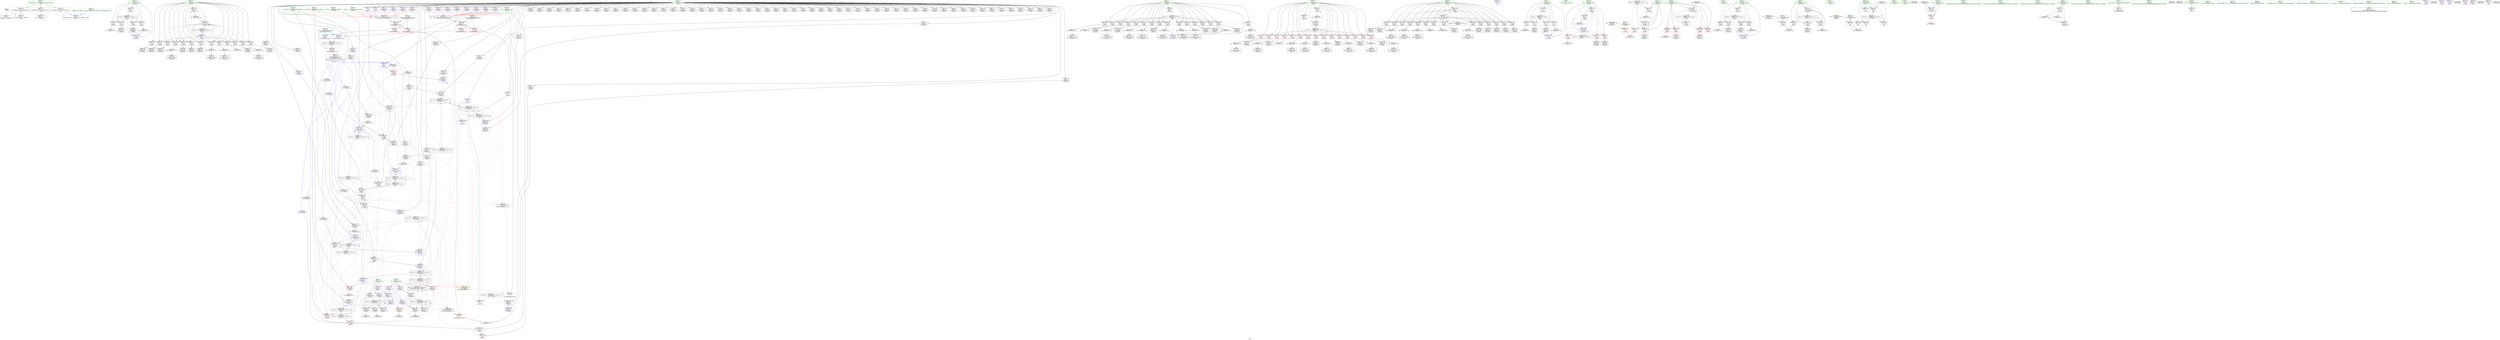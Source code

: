digraph "SVFG" {
	label="SVFG";

	Node0x56019b20fcb0 [shape=record,color=grey,label="{NodeID: 0\nNullPtr}"];
	Node0x56019b20fcb0 -> Node0x56019b242ff0[style=solid];
	Node0x56019b20fcb0 -> Node0x56019b2551d0[style=solid];
	Node0x56019b255bc0 [shape=record,color=blue,label="{NodeID: 360\n72\<--97\ni32\<--\n_Z5solvev\n}"];
	Node0x56019b255bc0 -> Node0x56019b287930[style=dashed];
	Node0x56019b2517c0 [shape=record,color=red,label="{NodeID: 277\n341\<--78\n\<--j60\n_Z5solvev\n}"];
	Node0x56019b2517c0 -> Node0x56019b244d90[style=solid];
	Node0x56019b2455b0 [shape=record,color=purple,label="{NodeID: 194\n494\<--8\narrayidx250\<--d\n_Z5solvev\n}"];
	Node0x56019b242080 [shape=record,color=black,label="{NodeID: 111\n503\<--502\nidxprom255\<--add254\n_Z5solvev\n}"];
	Node0x56019b216680 [shape=record,color=green,label="{NodeID: 28\n70\<--71\nans\<--ans_field_insensitive\n_Z5solvev\n|{|<s4>10|<s5>15}}"];
	Node0x56019b216680 -> Node0x56019b24f9b0[style=solid];
	Node0x56019b216680 -> Node0x56019b255af0[style=solid];
	Node0x56019b216680 -> Node0x56019b256990[style=solid];
	Node0x56019b216680 -> Node0x56019b24bb30[style=solid];
	Node0x56019b216680:s4 -> Node0x56019b2ad7e0[style=solid,color=red];
	Node0x56019b216680:s5 -> Node0x56019b2ad7e0[style=solid,color=red];
	Node0x56019b25e2a0 [shape=record,color=grey,label="{NodeID: 471\n321 = Binary(320, 114, )\n}"];
	Node0x56019b25e2a0 -> Node0x56019b244980[style=solid];
	Node0x56019b24b580 [shape=record,color=blue,label="{NodeID: 388\n92\<--460\nref.tmp220\<--add226\n_Z5solvev\n|{|<s4>12}}"];
	Node0x56019b24b580 -> Node0x56019b254200[style=dashed];
	Node0x56019b24b580 -> Node0x56019b254470[style=dashed];
	Node0x56019b24b580 -> Node0x56019b254540[style=dashed];
	Node0x56019b24b580 -> Node0x56019b27b7c0[style=dashed];
	Node0x56019b24b580:s4 -> Node0x56019b2895f0[style=dashed,color=red];
	Node0x56019b252e80 [shape=record,color=red,label="{NodeID: 305\n427\<--90\n\<--j185\n_Z5solvev\n}"];
	Node0x56019b252e80 -> Node0x56019b242540[style=solid];
	Node0x56019b246c70 [shape=record,color=purple,label="{NodeID: 222\n607\<--24\n\<--.str.3\nmain\n}"];
	Node0x56019b248730 [shape=record,color=purple,label="{NodeID: 139\n261\<--8\narrayidx92\<--d\n_Z5solvev\n|{<s0>7}}"];
	Node0x56019b248730:s0 -> Node0x56019b2ad7e0[style=solid,color=red];
	Node0x56019b243390 [shape=record,color=black,label="{NodeID: 56\n109\<--108\nidxprom1\<--\n_Z5solvev\n}"];
	Node0x56019b2ac910 [shape=record,color=black,label="{NodeID: 665\n309 = PHI(560, )\n}"];
	Node0x56019b2ac910 -> Node0x56019b253d20[style=solid];
	Node0x56019b24ebf0 [shape=record,color=grey,label="{NodeID: 499\n244 = Binary(243, 114, )\n}"];
	Node0x56019b24ebf0 -> Node0x56019b243d50[style=solid];
	Node0x56019b254540 [shape=record,color=red,label="{NodeID: 333\n526\<--525\n\<--call271\n_Z5solvev\n}"];
	Node0x56019b254540 -> Node0x56019b24b8c0[style=solid];
	Node0x56019b2501d0 [shape=record,color=red,label="{NodeID: 250\n217\<--76\n\<--i56\n_Z5solvev\n}"];
	Node0x56019b2501d0 -> Node0x56019b243940[style=solid];
	Node0x56019b249df0 [shape=record,color=purple,label="{NodeID: 167\n378\<--8\narrayidx170\<--d\n_Z5solvev\n}"];
	Node0x56019b249df0 -> Node0x56019b256c00[style=solid];
	Node0x56019b244a50 [shape=record,color=black,label="{NodeID: 84\n325\<--324\nidxprom134\<--\n_Z5solvev\n}"];
	Node0x56019b213570 [shape=record,color=green,label="{NodeID: 1\n7\<--1\n__dso_handle\<--dummyObj\nGlob }"];
	Node0x56019b255c90 [shape=record,color=blue,label="{NodeID: 361\n74\<--97\nj36\<--\n_Z5solvev\n}"];
	Node0x56019b255c90 -> Node0x56019b24fdc0[style=dashed];
	Node0x56019b255c90 -> Node0x56019b24fe90[style=dashed];
	Node0x56019b255c90 -> Node0x56019b24ff60[style=dashed];
	Node0x56019b255c90 -> Node0x56019b250030[style=dashed];
	Node0x56019b255c90 -> Node0x56019b255f00[style=dashed];
	Node0x56019b255c90 -> Node0x56019b287e30[style=dashed];
	Node0x56019b251890 [shape=record,color=red,label="{NodeID: 278\n348\<--78\n\<--j60\n_Z5solvev\n}"];
	Node0x56019b251890 -> Node0x56019b24e2f0[style=solid];
	Node0x56019b245680 [shape=record,color=purple,label="{NodeID: 195\n495\<--8\narrayidx251\<--d\n_Z5solvev\n}"];
	Node0x56019b245680 -> Node0x56019b2543a0[style=solid];
	Node0x56019b242150 [shape=record,color=black,label="{NodeID: 112\n506\<--505\nidxprom257\<--\n_Z5solvev\n}"];
	Node0x56019b216750 [shape=record,color=green,label="{NodeID: 29\n72\<--73\ni32\<--i32_field_insensitive\n_Z5solvev\n}"];
	Node0x56019b216750 -> Node0x56019b24fa80[style=solid];
	Node0x56019b216750 -> Node0x56019b24fb50[style=solid];
	Node0x56019b216750 -> Node0x56019b24fc20[style=solid];
	Node0x56019b216750 -> Node0x56019b24fcf0[style=solid];
	Node0x56019b216750 -> Node0x56019b255bc0[style=solid];
	Node0x56019b216750 -> Node0x56019b255fd0[style=solid];
	Node0x56019b25e420 [shape=record,color=grey,label="{NodeID: 472\n270 = Binary(269, 114, )\n}"];
	Node0x56019b25e420 -> Node0x56019b2563e0[style=solid];
	Node0x56019b24b650 [shape=record,color=blue,label="{NodeID: 389\n472\<--463\narrayidx234\<--\n_Z5solvev\n}"];
	Node0x56019b24b650 -> Node0x56019b283520[style=dashed];
	Node0x56019b252f50 [shape=record,color=red,label="{NodeID: 306\n437\<--90\n\<--j185\n_Z5solvev\n}"];
	Node0x56019b252f50 -> Node0x56019b25dfa0[style=solid];
	Node0x56019b246d40 [shape=record,color=purple,label="{NodeID: 223\n620\<--26\nllvm.global_ctors_0\<--llvm.global_ctors\nGlob }"];
	Node0x56019b246d40 -> Node0x56019b254fd0[style=solid];
	Node0x56019b248800 [shape=record,color=purple,label="{NodeID: 140\n264\<--8\narrayidx94\<--d\n_Z5solvev\n}"];
	Node0x56019b243460 [shape=record,color=black,label="{NodeID: 57\n137\<--136\nidxprom11\<--\n_Z5solvev\n}"];
	Node0x56019b2acaa0 [shape=record,color=black,label="{NodeID: 666\n358 = PHI(560, )\n}"];
	Node0x56019b2acaa0 -> Node0x56019b253ec0[style=solid];
	Node0x56019b24ed70 [shape=record,color=grey,label="{NodeID: 500\n389 = Binary(388, 114, )\n}"];
	Node0x56019b24ed70 -> Node0x56019b256da0[style=solid];
	Node0x56019b254610 [shape=record,color=red,label="{NodeID: 334\n549\<--548\n\<--call285\n_Z5solvev\n}"];
	Node0x56019b254610 -> Node0x56019b24bb30[style=solid];
	Node0x56019b2502a0 [shape=record,color=red,label="{NodeID: 251\n223\<--76\n\<--i56\n_Z5solvev\n}"];
	Node0x56019b2502a0 -> Node0x56019b24d3f0[style=solid];
	Node0x56019b249ec0 [shape=record,color=purple,label="{NodeID: 168\n382\<--8\narrayidx172\<--d\n_Z5solvev\n}"];
	Node0x56019b244b20 [shape=record,color=black,label="{NodeID: 85\n329\<--328\nidxprom137\<--\n_Z5solvev\n}"];
	Node0x56019b2143a0 [shape=record,color=green,label="{NodeID: 2\n18\<--1\n.str\<--dummyObj\nGlob }"];
	Node0x56019b255d60 [shape=record,color=blue,label="{NodeID: 362\n186\<--101\narrayidx45\<--\n_Z5solvev\n}"];
	Node0x56019b255d60 -> Node0x56019b255e30[style=dashed];
	Node0x56019b251960 [shape=record,color=red,label="{NodeID: 279\n363\<--84\n\<--i157\n_Z5solvev\n}"];
	Node0x56019b251960 -> Node0x56019b263e30[style=solid];
	Node0x56019b245750 [shape=record,color=purple,label="{NodeID: 196\n504\<--8\narrayidx256\<--d\n_Z5solvev\n}"];
	Node0x56019b242220 [shape=record,color=black,label="{NodeID: 113\n512\<--511\nidxprom261\<--add260\n_Z5solvev\n}"];
	Node0x56019b216820 [shape=record,color=green,label="{NodeID: 30\n74\<--75\nj36\<--j36_field_insensitive\n_Z5solvev\n}"];
	Node0x56019b216820 -> Node0x56019b24fdc0[style=solid];
	Node0x56019b216820 -> Node0x56019b24fe90[style=solid];
	Node0x56019b216820 -> Node0x56019b24ff60[style=solid];
	Node0x56019b216820 -> Node0x56019b250030[style=solid];
	Node0x56019b216820 -> Node0x56019b255c90[style=solid];
	Node0x56019b216820 -> Node0x56019b255f00[style=solid];
	Node0x56019b25e5a0 [shape=record,color=grey,label="{NodeID: 473\n469 = Binary(468, 114, )\n}"];
	Node0x56019b25e5a0 -> Node0x56019b242bc0[style=solid];
	Node0x56019b24b720 [shape=record,color=blue,label="{NodeID: 390\n94\<--497\nref.tmp246\<--add252\n_Z5solvev\n|{|<s3>13}}"];
	Node0x56019b24b720 -> Node0x56019b254470[style=dashed];
	Node0x56019b24b720 -> Node0x56019b254540[style=dashed];
	Node0x56019b24b720 -> Node0x56019b27bcc0[style=dashed];
	Node0x56019b24b720:s3 -> Node0x56019b2895f0[style=dashed,color=red];
	Node0x56019b253020 [shape=record,color=red,label="{NodeID: 307\n447\<--90\n\<--j185\n_Z5solvev\n}"];
	Node0x56019b253020 -> Node0x56019b24d570[style=solid];
	Node0x56019b246e10 [shape=record,color=purple,label="{NodeID: 224\n621\<--26\nllvm.global_ctors_1\<--llvm.global_ctors\nGlob }"];
	Node0x56019b246e10 -> Node0x56019b2550d0[style=solid];
	Node0x56019b2488d0 [shape=record,color=purple,label="{NodeID: 141\n267\<--8\narrayidx96\<--d\n_Z5solvev\n}"];
	Node0x56019b243530 [shape=record,color=black,label="{NodeID: 58\n160\<--159\nidxprom27\<--\n_Z5solvev\n}"];
	Node0x56019b2acc80 [shape=record,color=black,label="{NodeID: 667\n272 = PHI(560, )\n}"];
	Node0x56019b2acc80 -> Node0x56019b253ab0[style=solid];
	Node0x56019b24eef0 [shape=record,color=grey,label="{NodeID: 501\n416 = Binary(415, 114, )\n}"];
	Node0x56019b24eef0 -> Node0x56019b245270[style=solid];
	Node0x56019b2546e0 [shape=record,color=red,label="{NodeID: 335\n583\<--563\n\<--retval\n_ZSt3minIiERKT_S2_S2_\n}"];
	Node0x56019b2546e0 -> Node0x56019b2476f0[style=solid];
	Node0x56019b250370 [shape=record,color=red,label="{NodeID: 252\n232\<--76\n\<--i56\n_Z5solvev\n}"];
	Node0x56019b250370 -> Node0x56019b243bb0[style=solid];
	Node0x56019b249f90 [shape=record,color=purple,label="{NodeID: 169\n385\<--8\narrayidx174\<--d\n_Z5solvev\n}"];
	Node0x56019b244bf0 [shape=record,color=black,label="{NodeID: 86\n332\<--331\nidxprom139\<--\n_Z5solvev\n}"];
	Node0x56019b214430 [shape=record,color=green,label="{NodeID: 3\n20\<--1\n.str.1\<--dummyObj\nGlob }"];
	Node0x56019b255e30 [shape=record,color=blue,label="{NodeID: 363\n194\<--101\narrayidx50\<--\n_Z5solvev\n}"];
	Node0x56019b255e30 -> Node0x56019b255d60[style=dashed];
	Node0x56019b255e30 -> Node0x56019b288330[style=dashed];
	Node0x56019b251a30 [shape=record,color=red,label="{NodeID: 280\n372\<--84\n\<--i157\n_Z5solvev\n}"];
	Node0x56019b251a30 -> Node0x56019b244e60[style=solid];
	Node0x56019b245820 [shape=record,color=purple,label="{NodeID: 197\n507\<--8\narrayidx258\<--d\n_Z5solvev\n}"];
	Node0x56019b2422f0 [shape=record,color=black,label="{NodeID: 114\n515\<--514\nidxprom263\<--\n_Z5solvev\n}"];
	Node0x56019b2168f0 [shape=record,color=green,label="{NodeID: 31\n76\<--77\ni56\<--i56_field_insensitive\n_Z5solvev\n}"];
	Node0x56019b2168f0 -> Node0x56019b250100[style=solid];
	Node0x56019b2168f0 -> Node0x56019b2501d0[style=solid];
	Node0x56019b2168f0 -> Node0x56019b2502a0[style=solid];
	Node0x56019b2168f0 -> Node0x56019b250370[style=solid];
	Node0x56019b2168f0 -> Node0x56019b250440[style=solid];
	Node0x56019b2168f0 -> Node0x56019b250510[style=solid];
	Node0x56019b2168f0 -> Node0x56019b2505e0[style=solid];
	Node0x56019b2168f0 -> Node0x56019b2506b0[style=solid];
	Node0x56019b2168f0 -> Node0x56019b250780[style=solid];
	Node0x56019b2168f0 -> Node0x56019b250850[style=solid];
	Node0x56019b2168f0 -> Node0x56019b250920[style=solid];
	Node0x56019b2168f0 -> Node0x56019b2509f0[style=solid];
	Node0x56019b2168f0 -> Node0x56019b250ac0[style=solid];
	Node0x56019b2168f0 -> Node0x56019b250b90[style=solid];
	Node0x56019b2168f0 -> Node0x56019b250c60[style=solid];
	Node0x56019b2168f0 -> Node0x56019b250d30[style=solid];
	Node0x56019b2168f0 -> Node0x56019b256170[style=solid];
	Node0x56019b2168f0 -> Node0x56019b2568c0[style=solid];
	Node0x56019b282120 [shape=record,color=black,label="{NodeID: 557\nMR_30V_3 = PHI(MR_30V_4, MR_30V_2, )\npts\{85 \}\n}"];
	Node0x56019b282120 -> Node0x56019b251960[style=dashed];
	Node0x56019b282120 -> Node0x56019b251a30[style=dashed];
	Node0x56019b282120 -> Node0x56019b251b00[style=dashed];
	Node0x56019b282120 -> Node0x56019b251bd0[style=dashed];
	Node0x56019b282120 -> Node0x56019b256e70[style=dashed];
	Node0x56019b25e720 [shape=record,color=grey,label="{NodeID: 474\n164 = Binary(163, 114, )\n}"];
	Node0x56019b25e720 -> Node0x56019b255a20[style=solid];
	Node0x56019b24b7f0 [shape=record,color=blue,label="{NodeID: 391\n508\<--500\narrayidx259\<--\n_Z5solvev\n|{|<s2>14}}"];
	Node0x56019b24b7f0 -> Node0x56019b254540[style=dashed];
	Node0x56019b24b7f0 -> Node0x56019b24b8c0[style=dashed];
	Node0x56019b24b7f0:s2 -> Node0x56019b289510[style=dashed,color=red];
	Node0x56019b2530f0 [shape=record,color=red,label="{NodeID: 308\n455\<--90\n\<--j185\n_Z5solvev\n}"];
	Node0x56019b2530f0 -> Node0x56019b242a20[style=solid];
	Node0x56019b246f10 [shape=record,color=purple,label="{NodeID: 225\n622\<--26\nllvm.global_ctors_2\<--llvm.global_ctors\nGlob }"];
	Node0x56019b246f10 -> Node0x56019b2551d0[style=solid];
	Node0x56019b2489a0 [shape=record,color=purple,label="{NodeID: 142\n268\<--8\narrayidx97\<--d\n_Z5solvev\n}"];
	Node0x56019b2489a0 -> Node0x56019b2539e0[style=solid];
	Node0x56019b243600 [shape=record,color=black,label="{NodeID: 59\n181\<--180\nidxprom41\<--\n_Z5solvev\n}"];
	Node0x56019b2acdc0 [shape=record,color=black,label="{NodeID: 668\n525 = PHI(560, )\n}"];
	Node0x56019b2acdc0 -> Node0x56019b254540[style=solid];
	Node0x56019b24f070 [shape=record,color=grey,label="{NodeID: 502\n612 = Binary(611, 114, )\n}"];
	Node0x56019b24f070 -> Node0x56019b24c0e0[style=solid];
	Node0x56019b2547b0 [shape=record,color=red,label="{NodeID: 336\n573\<--565\n\<--__a.addr\n_ZSt3minIiERKT_S2_S2_\n}"];
	Node0x56019b2547b0 -> Node0x56019b254bc0[style=solid];
	Node0x56019b250440 [shape=record,color=red,label="{NodeID: 253\n243\<--76\n\<--i56\n_Z5solvev\n}"];
	Node0x56019b250440 -> Node0x56019b24ebf0[style=solid];
	Node0x56019b24a060 [shape=record,color=purple,label="{NodeID: 170\n386\<--8\narrayidx175\<--d\n_Z5solvev\n}"];
	Node0x56019b24a060 -> Node0x56019b256cd0[style=solid];
	Node0x56019b244cc0 [shape=record,color=black,label="{NodeID: 87\n339\<--338\nidxprom144\<--add143\n_Z5solvev\n}"];
	Node0x56019b2144c0 [shape=record,color=green,label="{NodeID: 4\n22\<--1\n.str.2\<--dummyObj\nGlob }"];
	Node0x56019b2799c0 [shape=record,color=black,label="{NodeID: 530\nMR_34V_3 = PHI(MR_34V_4, MR_34V_2, )\npts\{89 \}\n}"];
	Node0x56019b2799c0 -> Node0x56019b251fe0[style=dashed];
	Node0x56019b2799c0 -> Node0x56019b2520b0[style=dashed];
	Node0x56019b2799c0 -> Node0x56019b252180[style=dashed];
	Node0x56019b2799c0 -> Node0x56019b252250[style=dashed];
	Node0x56019b2799c0 -> Node0x56019b252320[style=dashed];
	Node0x56019b2799c0 -> Node0x56019b2523f0[style=dashed];
	Node0x56019b2799c0 -> Node0x56019b2524c0[style=dashed];
	Node0x56019b2799c0 -> Node0x56019b252590[style=dashed];
	Node0x56019b2799c0 -> Node0x56019b252660[style=dashed];
	Node0x56019b2799c0 -> Node0x56019b252730[style=dashed];
	Node0x56019b2799c0 -> Node0x56019b252800[style=dashed];
	Node0x56019b2799c0 -> Node0x56019b2528d0[style=dashed];
	Node0x56019b2799c0 -> Node0x56019b2529a0[style=dashed];
	Node0x56019b2799c0 -> Node0x56019b252a70[style=dashed];
	Node0x56019b2799c0 -> Node0x56019b252b40[style=dashed];
	Node0x56019b2799c0 -> Node0x56019b252c10[style=dashed];
	Node0x56019b2799c0 -> Node0x56019b24ba60[style=dashed];
	Node0x56019b255f00 [shape=record,color=blue,label="{NodeID: 364\n74\<--197\nj36\<--inc51\n_Z5solvev\n}"];
	Node0x56019b255f00 -> Node0x56019b24fdc0[style=dashed];
	Node0x56019b255f00 -> Node0x56019b24fe90[style=dashed];
	Node0x56019b255f00 -> Node0x56019b24ff60[style=dashed];
	Node0x56019b255f00 -> Node0x56019b250030[style=dashed];
	Node0x56019b255f00 -> Node0x56019b255f00[style=dashed];
	Node0x56019b255f00 -> Node0x56019b287e30[style=dashed];
	Node0x56019b251b00 [shape=record,color=red,label="{NodeID: 281\n380\<--84\n\<--i157\n_Z5solvev\n}"];
	Node0x56019b251b00 -> Node0x56019b245000[style=solid];
	Node0x56019b2458f0 [shape=record,color=purple,label="{NodeID: 198\n508\<--8\narrayidx259\<--d\n_Z5solvev\n}"];
	Node0x56019b2458f0 -> Node0x56019b24b7f0[style=solid];
	Node0x56019b247430 [shape=record,color=black,label="{NodeID: 115\n519\<--518\nidxprom266\<--\n_Z5solvev\n}"];
	Node0x56019b2169c0 [shape=record,color=green,label="{NodeID: 32\n78\<--79\nj60\<--j60_field_insensitive\n_Z5solvev\n}"];
	Node0x56019b2169c0 -> Node0x56019b250e00[style=solid];
	Node0x56019b2169c0 -> Node0x56019b250ed0[style=solid];
	Node0x56019b2169c0 -> Node0x56019b250fa0[style=solid];
	Node0x56019b2169c0 -> Node0x56019b251070[style=solid];
	Node0x56019b2169c0 -> Node0x56019b251140[style=solid];
	Node0x56019b2169c0 -> Node0x56019b251210[style=solid];
	Node0x56019b2169c0 -> Node0x56019b2512e0[style=solid];
	Node0x56019b2169c0 -> Node0x56019b2513b0[style=solid];
	Node0x56019b2169c0 -> Node0x56019b251480[style=solid];
	Node0x56019b2169c0 -> Node0x56019b251550[style=solid];
	Node0x56019b2169c0 -> Node0x56019b251620[style=solid];
	Node0x56019b2169c0 -> Node0x56019b2516f0[style=solid];
	Node0x56019b2169c0 -> Node0x56019b2517c0[style=solid];
	Node0x56019b2169c0 -> Node0x56019b251890[style=solid];
	Node0x56019b2169c0 -> Node0x56019b256240[style=solid];
	Node0x56019b2169c0 -> Node0x56019b2567f0[style=solid];
	Node0x56019b282620 [shape=record,color=black,label="{NodeID: 558\nMR_32V_2 = PHI(MR_32V_4, MR_32V_1, )\npts\{87 \}\n}"];
	Node0x56019b282620 -> Node0x56019b256b30[style=dashed];
	Node0x56019b25e8a0 [shape=record,color=grey,label="{NodeID: 475\n254 = Binary(253, 114, )\n}"];
	Node0x56019b25e8a0 -> Node0x56019b243ef0[style=solid];
	Node0x56019b24b8c0 [shape=record,color=blue,label="{NodeID: 392\n534\<--526\narrayidx277\<--\n_Z5solvev\n}"];
	Node0x56019b24b8c0 -> Node0x56019b27c1c0[style=dashed];
	Node0x56019b2531c0 [shape=record,color=red,label="{NodeID: 309\n468\<--90\n\<--j185\n_Z5solvev\n}"];
	Node0x56019b2531c0 -> Node0x56019b25e5a0[style=solid];
	Node0x56019b247010 [shape=record,color=red,label="{NodeID: 226\n99\<--56\n\<--i\n_Z5solvev\n}"];
	Node0x56019b247010 -> Node0x56019b263b30[style=solid];
	Node0x56019b248a70 [shape=record,color=purple,label="{NodeID: 143\n277\<--8\narrayidx102\<--d\n_Z5solvev\n}"];
	Node0x56019b2436d0 [shape=record,color=black,label="{NodeID: 60\n184\<--183\nidxprom43\<--\n_Z5solvev\n}"];
	Node0x56019b2acf00 [shape=record,color=black,label="{NodeID: 669\n548 = PHI(560, )\n}"];
	Node0x56019b2acf00 -> Node0x56019b254610[style=solid];
	Node0x56019b289b60 [shape=record,color=yellow,style=double,label="{NodeID: 586\n10V_1 = ENCHI(MR_10V_0)\npts\{65 \}\nFun[_Z5solvev]}"];
	Node0x56019b289b60 -> Node0x56019b24f5a0[style=dashed];
	Node0x56019b2632f0 [shape=record,color=grey,label="{NodeID: 503\n511 = Binary(510, 114, )\n}"];
	Node0x56019b2632f0 -> Node0x56019b242220[style=solid];
	Node0x56019b254880 [shape=record,color=red,label="{NodeID: 337\n580\<--565\n\<--__a.addr\n_ZSt3minIiERKT_S2_S2_\n}"];
	Node0x56019b254880 -> Node0x56019b24be70[style=solid];
	Node0x56019b250510 [shape=record,color=red,label="{NodeID: 254\n253\<--76\n\<--i56\n_Z5solvev\n}"];
	Node0x56019b250510 -> Node0x56019b25e8a0[style=solid];
	Node0x56019b24a130 [shape=record,color=purple,label="{NodeID: 171\n397\<--8\n\<--d\n_Z5solvev\n}"];
	Node0x56019b24a130 -> Node0x56019b24b240[style=solid];
	Node0x56019b244d90 [shape=record,color=black,label="{NodeID: 88\n342\<--341\nidxprom146\<--\n_Z5solvev\n}"];
	Node0x56019b214550 [shape=record,color=green,label="{NodeID: 5\n24\<--1\n.str.3\<--dummyObj\nGlob }"];
	Node0x56019b279ec0 [shape=record,color=black,label="{NodeID: 531\nMR_36V_2 = PHI(MR_36V_4, MR_36V_1, )\npts\{91 \}\n}"];
	Node0x56019b279ec0 -> Node0x56019b24b3e0[style=dashed];
	Node0x56019b255fd0 [shape=record,color=blue,label="{NodeID: 365\n72\<--202\ni32\<--inc54\n_Z5solvev\n}"];
	Node0x56019b255fd0 -> Node0x56019b287930[style=dashed];
	Node0x56019b251bd0 [shape=record,color=red,label="{NodeID: 282\n393\<--84\n\<--i157\n_Z5solvev\n}"];
	Node0x56019b251bd0 -> Node0x56019b24ea70[style=solid];
	Node0x56019b2459c0 [shape=record,color=purple,label="{NodeID: 199\n513\<--8\narrayidx262\<--d\n_Z5solvev\n}"];
	Node0x56019b2474c0 [shape=record,color=black,label="{NodeID: 116\n522\<--521\nidxprom268\<--\n_Z5solvev\n}"];
	Node0x56019b216a90 [shape=record,color=green,label="{NodeID: 33\n80\<--81\nref.tmp\<--ref.tmp_field_insensitive\n_Z5solvev\n|{|<s1>7}}"];
	Node0x56019b216a90 -> Node0x56019b2563e0[style=solid];
	Node0x56019b216a90:s1 -> Node0x56019b2ae0d0[style=solid,color=red];
	Node0x56019b25ea20 [shape=record,color=grey,label="{NodeID: 476\n312 = Binary(311, 114, )\n}"];
	Node0x56019b25ea20 -> Node0x56019b2447e0[style=solid];
	Node0x56019b24b990 [shape=record,color=blue,label="{NodeID: 393\n90\<--539\nj185\<--inc280\n_Z5solvev\n}"];
	Node0x56019b24b990 -> Node0x56019b252ce0[style=dashed];
	Node0x56019b24b990 -> Node0x56019b252db0[style=dashed];
	Node0x56019b24b990 -> Node0x56019b252e80[style=dashed];
	Node0x56019b24b990 -> Node0x56019b252f50[style=dashed];
	Node0x56019b24b990 -> Node0x56019b253020[style=dashed];
	Node0x56019b24b990 -> Node0x56019b2530f0[style=dashed];
	Node0x56019b24b990 -> Node0x56019b2531c0[style=dashed];
	Node0x56019b24b990 -> Node0x56019b253290[style=dashed];
	Node0x56019b24b990 -> Node0x56019b253360[style=dashed];
	Node0x56019b24b990 -> Node0x56019b253430[style=dashed];
	Node0x56019b24b990 -> Node0x56019b253500[style=dashed];
	Node0x56019b24b990 -> Node0x56019b2535d0[style=dashed];
	Node0x56019b24b990 -> Node0x56019b2536a0[style=dashed];
	Node0x56019b24b990 -> Node0x56019b253770[style=dashed];
	Node0x56019b24b990 -> Node0x56019b24b990[style=dashed];
	Node0x56019b24b990 -> Node0x56019b279ec0[style=dashed];
	Node0x56019b253290 [shape=record,color=red,label="{NodeID: 310\n485\<--90\n\<--j185\n_Z5solvev\n}"];
	Node0x56019b253290 -> Node0x56019b241e10[style=solid];
	Node0x56019b2470e0 [shape=record,color=red,label="{NodeID: 227\n104\<--56\n\<--i\n_Z5solvev\n}"];
	Node0x56019b2470e0 -> Node0x56019b2432c0[style=solid];
	Node0x56019b248b40 [shape=record,color=purple,label="{NodeID: 144\n281\<--8\narrayidx105\<--d\n_Z5solvev\n}"];
	Node0x56019b2437a0 [shape=record,color=black,label="{NodeID: 61\n189\<--188\nidxprom46\<--\n_Z5solvev\n}"];
	Node0x56019b2ad040 [shape=record,color=black,label="{NodeID: 670\n553 = PHI()\n}"];
	Node0x56019b2633b0 [shape=record,color=grey,label="{NodeID: 504\n147 = Binary(146, 124, )\n}"];
	Node0x56019b2633b0 -> Node0x56019b255880[style=solid];
	Node0x56019b254950 [shape=record,color=red,label="{NodeID: 338\n571\<--567\n\<--__b.addr\n_ZSt3minIiERKT_S2_S2_\n}"];
	Node0x56019b254950 -> Node0x56019b254af0[style=solid];
	Node0x56019b2505e0 [shape=record,color=red,label="{NodeID: 255\n262\<--76\n\<--i56\n_Z5solvev\n}"];
	Node0x56019b2505e0 -> Node0x56019b244090[style=solid];
	Node0x56019b24a200 [shape=record,color=purple,label="{NodeID: 172\n418\<--8\narrayidx195\<--d\n_Z5solvev\n}"];
	Node0x56019b244e60 [shape=record,color=black,label="{NodeID: 89\n373\<--372\nidxprom166\<--\n_Z5solvev\n}"];
	Node0x56019b2145e0 [shape=record,color=green,label="{NodeID: 6\n27\<--1\n\<--dummyObj\nCan only get source location for instruction, argument, global var or function.}"];
	Node0x56019b27a3c0 [shape=record,color=black,label="{NodeID: 532\nMR_38V_2 = PHI(MR_38V_3, MR_38V_1, )\npts\{93 \}\n}"];
	Node0x56019b27a3c0 -> Node0x56019b254610[style=dashed];
	Node0x56019b27a3c0 -> Node0x56019b27b7c0[style=dashed];
	Node0x56019b2560a0 [shape=record,color=blue,label="{NodeID: 366\n205\<--97\n\<--\n_Z5solvev\n}"];
	Node0x56019b2560a0 -> Node0x56019b27f920[style=dashed];
	Node0x56019b251ca0 [shape=record,color=red,label="{NodeID: 283\n368\<--86\n\<--j161\n_Z5solvev\n}"];
	Node0x56019b251ca0 -> Node0x56019b264130[style=solid];
	Node0x56019b245a90 [shape=record,color=purple,label="{NodeID: 200\n516\<--8\narrayidx264\<--d\n_Z5solvev\n}"];
	Node0x56019b247550 [shape=record,color=black,label="{NodeID: 117\n529\<--528\nidxprom273\<--add272\n_Z5solvev\n}"];
	Node0x56019b216b60 [shape=record,color=green,label="{NodeID: 34\n82\<--83\nref.tmp117\<--ref.tmp117_field_insensitive\n_Z5solvev\n|{|<s1>8}}"];
	Node0x56019b216b60 -> Node0x56019b256580[style=solid];
	Node0x56019b216b60:s1 -> Node0x56019b2ae0d0[style=solid,color=red];
	Node0x56019b25eba0 [shape=record,color=grey,label="{NodeID: 477\n465 = Binary(464, 114, )\n}"];
	Node0x56019b25eba0 -> Node0x56019b242af0[style=solid];
	Node0x56019b24ba60 [shape=record,color=blue,label="{NodeID: 394\n88\<--544\ni181\<--inc283\n_Z5solvev\n}"];
	Node0x56019b24ba60 -> Node0x56019b2799c0[style=dashed];
	Node0x56019b253360 [shape=record,color=red,label="{NodeID: 311\n492\<--90\n\<--j185\n_Z5solvev\n}"];
	Node0x56019b253360 -> Node0x56019b241fb0[style=solid];
	Node0x56019b2471b0 [shape=record,color=red,label="{NodeID: 228\n108\<--56\n\<--i\n_Z5solvev\n}"];
	Node0x56019b2471b0 -> Node0x56019b243390[style=solid];
	Node0x56019b248c10 [shape=record,color=purple,label="{NodeID: 145\n282\<--8\narrayidx106\<--d\n_Z5solvev\n}"];
	Node0x56019b248c10 -> Node0x56019b2564b0[style=solid];
	Node0x56019b243870 [shape=record,color=black,label="{NodeID: 62\n192\<--191\nidxprom48\<--\n_Z5solvev\n}"];
	Node0x56019b2ad110 [shape=record,color=black,label="{NodeID: 671\n335 = PHI(560, )\n}"];
	Node0x56019b2ad110 -> Node0x56019b253df0[style=solid];
	Node0x56019b289d20 [shape=record,color=yellow,style=double,label="{NodeID: 588\n14V_1 = ENCHI(MR_14V_0)\npts\{69 \}\nFun[_Z5solvev]}"];
	Node0x56019b289d20 -> Node0x56019b24f8e0[style=dashed];
	Node0x56019b263530 [shape=record,color=grey,label="{NodeID: 505\n156 = cmp(154, 155, )\n}"];
	Node0x56019b254a20 [shape=record,color=red,label="{NodeID: 339\n577\<--567\n\<--__b.addr\n_ZSt3minIiERKT_S2_S2_\n}"];
	Node0x56019b254a20 -> Node0x56019b24bda0[style=solid];
	Node0x56019b2506b0 [shape=record,color=red,label="{NodeID: 256\n274\<--76\n\<--i56\n_Z5solvev\n}"];
	Node0x56019b2506b0 -> Node0x56019b25f020[style=solid];
	Node0x56019b24a2d0 [shape=record,color=purple,label="{NodeID: 173\n422\<--8\narrayidx198\<--d\n_Z5solvev\n}"];
	Node0x56019b244f30 [shape=record,color=black,label="{NodeID: 90\n376\<--375\nidxprom168\<--\n_Z5solvev\n}"];
	Node0x56019b214670 [shape=record,color=green,label="{NodeID: 7\n97\<--1\n\<--dummyObj\nCan only get source location for instruction, argument, global var or function.}"];
	Node0x56019b27a8c0 [shape=record,color=black,label="{NodeID: 533\nMR_40V_2 = PHI(MR_40V_3, MR_40V_1, )\npts\{95 \}\n}"];
	Node0x56019b27a8c0 -> Node0x56019b254610[style=dashed];
	Node0x56019b27a8c0 -> Node0x56019b27bcc0[style=dashed];
	Node0x56019b256170 [shape=record,color=blue,label="{NodeID: 367\n76\<--97\ni56\<--\n_Z5solvev\n}"];
	Node0x56019b256170 -> Node0x56019b27e520[style=dashed];
	Node0x56019b251d70 [shape=record,color=red,label="{NodeID: 284\n375\<--86\n\<--j161\n_Z5solvev\n}"];
	Node0x56019b251d70 -> Node0x56019b244f30[style=solid];
	Node0x56019b245b60 [shape=record,color=purple,label="{NodeID: 201\n517\<--8\narrayidx265\<--d\n_Z5solvev\n|{<s0>14}}"];
	Node0x56019b245b60:s0 -> Node0x56019b2ad7e0[style=solid,color=red];
	Node0x56019b247620 [shape=record,color=black,label="{NodeID: 118\n532\<--531\nidxprom275\<--\n_Z5solvev\n}"];
	Node0x56019b241240 [shape=record,color=green,label="{NodeID: 35\n84\<--85\ni157\<--i157_field_insensitive\n_Z5solvev\n}"];
	Node0x56019b241240 -> Node0x56019b251960[style=solid];
	Node0x56019b241240 -> Node0x56019b251a30[style=solid];
	Node0x56019b241240 -> Node0x56019b251b00[style=solid];
	Node0x56019b241240 -> Node0x56019b251bd0[style=solid];
	Node0x56019b241240 -> Node0x56019b256a60[style=solid];
	Node0x56019b241240 -> Node0x56019b256e70[style=solid];
	Node0x56019b283520 [shape=record,color=black,label="{NodeID: 561\nMR_42V_22 = PHI(MR_42V_27, MR_42V_21, )\npts\{130000 \}\n|{|<s4>13}}"];
	Node0x56019b283520 -> Node0x56019b2543a0[style=dashed];
	Node0x56019b283520 -> Node0x56019b254470[style=dashed];
	Node0x56019b283520 -> Node0x56019b24b7f0[style=dashed];
	Node0x56019b283520 -> Node0x56019b27c1c0[style=dashed];
	Node0x56019b283520:s4 -> Node0x56019b289510[style=dashed,color=red];
	Node0x56019b25ed20 [shape=record,color=grey,label="{NodeID: 478\n279 = Binary(278, 114, )\n}"];
	Node0x56019b25ed20 -> Node0x56019b244300[style=solid];
	Node0x56019b24bb30 [shape=record,color=blue,label="{NodeID: 395\n70\<--549\nans\<--\n_Z5solvev\n}"];
	Node0x56019b24bb30 -> Node0x56019b24f9b0[style=dashed];
	Node0x56019b253430 [shape=record,color=red,label="{NodeID: 312\n505\<--90\n\<--j185\n_Z5solvev\n}"];
	Node0x56019b253430 -> Node0x56019b242150[style=solid];
	Node0x56019b247280 [shape=record,color=red,label="{NodeID: 229\n112\<--56\n\<--i\n_Z5solvev\n}"];
	Node0x56019b247280 -> Node0x56019b24d270[style=solid];
	Node0x56019b248ce0 [shape=record,color=purple,label="{NodeID: 146\n294\<--8\narrayidx113\<--d\n_Z5solvev\n}"];
	Node0x56019b243940 [shape=record,color=black,label="{NodeID: 63\n218\<--217\nidxprom64\<--\n_Z5solvev\n}"];
	Node0x56019b2ad280 [shape=record,color=black,label="{NodeID: 672\n431 = PHI(560, )\n}"];
	Node0x56019b2ad280 -> Node0x56019b254060[style=solid];
	Node0x56019b2636b0 [shape=record,color=grey,label="{NodeID: 506\n289 = cmp(288, 97, )\n}"];
	Node0x56019b254af0 [shape=record,color=red,label="{NodeID: 340\n572\<--571\n\<--\n_ZSt3minIiERKT_S2_S2_\n}"];
	Node0x56019b254af0 -> Node0x56019b263830[style=solid];
	Node0x56019b250780 [shape=record,color=red,label="{NodeID: 257\n285\<--76\n\<--i56\n_Z5solvev\n}"];
	Node0x56019b250780 -> Node0x56019b2443d0[style=solid];
	Node0x56019b24a3a0 [shape=record,color=purple,label="{NodeID: 174\n423\<--8\narrayidx199\<--d\n_Z5solvev\n|{<s0>11}}"];
	Node0x56019b24a3a0:s0 -> Node0x56019b2ad7e0[style=solid,color=red];
	Node0x56019b245000 [shape=record,color=black,label="{NodeID: 91\n381\<--380\nidxprom171\<--\n_Z5solvev\n}"];
	Node0x56019b221860 [shape=record,color=green,label="{NodeID: 8\n101\<--1\n\<--dummyObj\nCan only get source location for instruction, argument, global var or function.}"];
	Node0x56019b27adc0 [shape=record,color=black,label="{NodeID: 534\nMR_42V_20 = PHI(MR_42V_21, MR_42V_19, )\npts\{130000 \}\n|{|<s2>15|<s3>19}}"];
	Node0x56019b27adc0 -> Node0x56019b254610[style=dashed];
	Node0x56019b27adc0 -> Node0x56019b27c1c0[style=dashed];
	Node0x56019b27adc0:s2 -> Node0x56019b289510[style=dashed,color=red];
	Node0x56019b27adc0:s3 -> Node0x56019b27c6c0[style=dashed,color=blue];
	Node0x56019b256240 [shape=record,color=blue,label="{NodeID: 368\n78\<--97\nj60\<--\n_Z5solvev\n}"];
	Node0x56019b256240 -> Node0x56019b250e00[style=dashed];
	Node0x56019b256240 -> Node0x56019b250ed0[style=dashed];
	Node0x56019b256240 -> Node0x56019b250fa0[style=dashed];
	Node0x56019b256240 -> Node0x56019b251070[style=dashed];
	Node0x56019b256240 -> Node0x56019b251140[style=dashed];
	Node0x56019b256240 -> Node0x56019b251210[style=dashed];
	Node0x56019b256240 -> Node0x56019b2512e0[style=dashed];
	Node0x56019b256240 -> Node0x56019b2513b0[style=dashed];
	Node0x56019b256240 -> Node0x56019b251480[style=dashed];
	Node0x56019b256240 -> Node0x56019b251550[style=dashed];
	Node0x56019b256240 -> Node0x56019b251620[style=dashed];
	Node0x56019b256240 -> Node0x56019b2516f0[style=dashed];
	Node0x56019b256240 -> Node0x56019b2517c0[style=dashed];
	Node0x56019b256240 -> Node0x56019b251890[style=dashed];
	Node0x56019b256240 -> Node0x56019b2567f0[style=dashed];
	Node0x56019b256240 -> Node0x56019b27ea20[style=dashed];
	Node0x56019b251e40 [shape=record,color=red,label="{NodeID: 285\n383\<--86\n\<--j161\n_Z5solvev\n}"];
	Node0x56019b251e40 -> Node0x56019b2450d0[style=solid];
	Node0x56019b245c30 [shape=record,color=purple,label="{NodeID: 202\n520\<--8\narrayidx267\<--d\n_Z5solvev\n}"];
	Node0x56019b2476f0 [shape=record,color=black,label="{NodeID: 119\n560\<--583\n_ZSt3minIiERKT_S2_S2__ret\<--\n_ZSt3minIiERKT_S2_S2_\n|{<s0>6|<s1>7|<s2>8|<s3>9|<s4>10|<s5>11|<s6>12|<s7>13|<s8>14|<s9>15}}"];
	Node0x56019b2476f0:s0 -> Node0x56019b2ac4b0[style=solid,color=blue];
	Node0x56019b2476f0:s1 -> Node0x56019b2acc80[style=solid,color=blue];
	Node0x56019b2476f0:s2 -> Node0x56019b2ac910[style=solid,color=blue];
	Node0x56019b2476f0:s3 -> Node0x56019b2ad110[style=solid,color=blue];
	Node0x56019b2476f0:s4 -> Node0x56019b2acaa0[style=solid,color=blue];
	Node0x56019b2476f0:s5 -> Node0x56019b2ad280[style=solid,color=blue];
	Node0x56019b2476f0:s6 -> Node0x56019b2ad3c0[style=solid,color=blue];
	Node0x56019b2476f0:s7 -> Node0x56019b2ad500[style=solid,color=blue];
	Node0x56019b2476f0:s8 -> Node0x56019b2acdc0[style=solid,color=blue];
	Node0x56019b2476f0:s9 -> Node0x56019b2acf00[style=solid,color=blue];
	Node0x56019b2412d0 [shape=record,color=green,label="{NodeID: 36\n86\<--87\nj161\<--j161_field_insensitive\n_Z5solvev\n}"];
	Node0x56019b2412d0 -> Node0x56019b251ca0[style=solid];
	Node0x56019b2412d0 -> Node0x56019b251d70[style=solid];
	Node0x56019b2412d0 -> Node0x56019b251e40[style=solid];
	Node0x56019b2412d0 -> Node0x56019b251f10[style=solid];
	Node0x56019b2412d0 -> Node0x56019b256b30[style=solid];
	Node0x56019b2412d0 -> Node0x56019b256da0[style=solid];
	Node0x56019b25eea0 [shape=record,color=grey,label="{NodeID: 479\n460 = Binary(459, 114, )\n}"];
	Node0x56019b25eea0 -> Node0x56019b24b580[style=solid];
	Node0x56019b24bc00 [shape=record,color=blue,label="{NodeID: 396\n565\<--561\n__a.addr\<--__a\n_ZSt3minIiERKT_S2_S2_\n}"];
	Node0x56019b24bc00 -> Node0x56019b2547b0[style=dashed];
	Node0x56019b24bc00 -> Node0x56019b254880[style=dashed];
	Node0x56019b253500 [shape=record,color=red,label="{NodeID: 313\n514\<--90\n\<--j185\n_Z5solvev\n}"];
	Node0x56019b253500 -> Node0x56019b2422f0[style=solid];
	Node0x56019b247350 [shape=record,color=red,label="{NodeID: 230\n122\<--58\n\<--na\n_Z5solvev\n}"];
	Node0x56019b247350 -> Node0x56019b24e5f0[style=solid];
	Node0x56019b247350 -> Node0x56019b264730[style=solid];
	Node0x56019b248db0 [shape=record,color=purple,label="{NodeID: 147\n297\<--8\narrayidx115\<--d\n_Z5solvev\n}"];
	Node0x56019b243a10 [shape=record,color=black,label="{NodeID: 64\n225\<--224\nidxprom67\<--add\n_Z5solvev\n}"];
	Node0x56019b2ad3c0 [shape=record,color=black,label="{NodeID: 673\n462 = PHI(560, )\n}"];
	Node0x56019b2ad3c0 -> Node0x56019b254200[style=solid];
	Node0x56019b263830 [shape=record,color=grey,label="{NodeID: 507\n575 = cmp(572, 574, )\n}"];
	Node0x56019b254bc0 [shape=record,color=red,label="{NodeID: 341\n574\<--573\n\<--\n_ZSt3minIiERKT_S2_S2_\n}"];
	Node0x56019b254bc0 -> Node0x56019b263830[style=solid];
	Node0x56019b250850 [shape=record,color=red,label="{NodeID: 258\n291\<--76\n\<--i56\n_Z5solvev\n}"];
	Node0x56019b250850 -> Node0x56019b25d9a0[style=solid];
	Node0x56019b24a470 [shape=record,color=purple,label="{NodeID: 175\n426\<--8\narrayidx201\<--d\n_Z5solvev\n}"];
	Node0x56019b2450d0 [shape=record,color=black,label="{NodeID: 92\n384\<--383\nidxprom173\<--\n_Z5solvev\n}"];
	Node0x56019b2218f0 [shape=record,color=green,label="{NodeID: 9\n114\<--1\n\<--dummyObj\nCan only get source location for instruction, argument, global var or function.}"];
	Node0x56019b256310 [shape=record,color=blue,label="{NodeID: 369\n251\<--242\narrayidx85\<--\n_Z5solvev\n|{|<s3>7}}"];
	Node0x56019b256310 -> Node0x56019b2539e0[style=dashed];
	Node0x56019b256310 -> Node0x56019b253ab0[style=dashed];
	Node0x56019b256310 -> Node0x56019b2564b0[style=dashed];
	Node0x56019b256310:s3 -> Node0x56019b289510[style=dashed,color=red];
	Node0x56019b251f10 [shape=record,color=red,label="{NodeID: 286\n388\<--86\n\<--j161\n_Z5solvev\n}"];
	Node0x56019b251f10 -> Node0x56019b24ed70[style=solid];
	Node0x56019b245d00 [shape=record,color=purple,label="{NodeID: 203\n523\<--8\narrayidx269\<--d\n_Z5solvev\n}"];
	Node0x56019b2477c0 [shape=record,color=purple,label="{NodeID: 120\n37\<--4\n\<--_ZStL8__ioinit\n__cxx_global_var_init\n}"];
	Node0x56019b241360 [shape=record,color=green,label="{NodeID: 37\n88\<--89\ni181\<--i181_field_insensitive\n_Z5solvev\n}"];
	Node0x56019b241360 -> Node0x56019b251fe0[style=solid];
	Node0x56019b241360 -> Node0x56019b2520b0[style=solid];
	Node0x56019b241360 -> Node0x56019b252180[style=solid];
	Node0x56019b241360 -> Node0x56019b252250[style=solid];
	Node0x56019b241360 -> Node0x56019b252320[style=solid];
	Node0x56019b241360 -> Node0x56019b2523f0[style=solid];
	Node0x56019b241360 -> Node0x56019b2524c0[style=solid];
	Node0x56019b241360 -> Node0x56019b252590[style=solid];
	Node0x56019b241360 -> Node0x56019b252660[style=solid];
	Node0x56019b241360 -> Node0x56019b252730[style=solid];
	Node0x56019b241360 -> Node0x56019b252800[style=solid];
	Node0x56019b241360 -> Node0x56019b2528d0[style=solid];
	Node0x56019b241360 -> Node0x56019b2529a0[style=solid];
	Node0x56019b241360 -> Node0x56019b252a70[style=solid];
	Node0x56019b241360 -> Node0x56019b252b40[style=solid];
	Node0x56019b241360 -> Node0x56019b252c10[style=solid];
	Node0x56019b241360 -> Node0x56019b24b310[style=solid];
	Node0x56019b241360 -> Node0x56019b24ba60[style=solid];
	Node0x56019b25f020 [shape=record,color=grey,label="{NodeID: 480\n275 = Binary(274, 114, )\n}"];
	Node0x56019b25f020 -> Node0x56019b244230[style=solid];
	Node0x56019b24bcd0 [shape=record,color=blue,label="{NodeID: 397\n567\<--562\n__b.addr\<--__b\n_ZSt3minIiERKT_S2_S2_\n}"];
	Node0x56019b24bcd0 -> Node0x56019b254950[style=dashed];
	Node0x56019b24bcd0 -> Node0x56019b254a20[style=dashed];
	Node0x56019b2535d0 [shape=record,color=red,label="{NodeID: 314\n521\<--90\n\<--j185\n_Z5solvev\n}"];
	Node0x56019b2535d0 -> Node0x56019b2474c0[style=solid];
	Node0x56019b24f260 [shape=record,color=red,label="{NodeID: 231\n146\<--60\n\<--nb\n_Z5solvev\n}"];
	Node0x56019b24f260 -> Node0x56019b2633b0[style=solid];
	Node0x56019b24f260 -> Node0x56019b264eb0[style=solid];
	Node0x56019b248e80 [shape=record,color=purple,label="{NodeID: 148\n298\<--8\narrayidx116\<--d\n_Z5solvev\n|{<s0>8}}"];
	Node0x56019b248e80:s0 -> Node0x56019b2ad7e0[style=solid,color=red];
	Node0x56019b243ae0 [shape=record,color=black,label="{NodeID: 65\n229\<--228\nidxprom70\<--add69\n_Z5solvev\n}"];
	Node0x56019b2ad500 [shape=record,color=black,label="{NodeID: 674\n499 = PHI(560, )\n}"];
	Node0x56019b2ad500 -> Node0x56019b254470[style=solid];
	Node0x56019b2639b0 [shape=record,color=grey,label="{NodeID: 508\n177 = cmp(176, 101, )\n}"];
	Node0x56019b254c90 [shape=record,color=red,label="{NodeID: 342\n603\<--593\n\<--ts\nmain\n}"];
	Node0x56019b254c90 -> Node0x56019b264a30[style=solid];
	Node0x56019b250920 [shape=record,color=red,label="{NodeID: 259\n299\<--76\n\<--i56\n_Z5solvev\n}"];
	Node0x56019b250920 -> Node0x56019b244640[style=solid];
	Node0x56019b24a540 [shape=record,color=purple,label="{NodeID: 176\n429\<--8\narrayidx203\<--d\n_Z5solvev\n}"];
	Node0x56019b2451a0 [shape=record,color=black,label="{NodeID: 93\n410\<--409\nidxprom189\<--\n_Z5solvev\n}"];
	Node0x56019b221980 [shape=record,color=green,label="{NodeID: 10\n124\<--1\n\<--dummyObj\nCan only get source location for instruction, argument, global var or function.}"];
	Node0x56019b27b7c0 [shape=record,color=black,label="{NodeID: 536\nMR_38V_3 = PHI(MR_38V_4, MR_38V_2, )\npts\{93 \}\n}"];
	Node0x56019b27b7c0 -> Node0x56019b254060[style=dashed];
	Node0x56019b27b7c0 -> Node0x56019b254470[style=dashed];
	Node0x56019b27b7c0 -> Node0x56019b254540[style=dashed];
	Node0x56019b27b7c0 -> Node0x56019b24b580[style=dashed];
	Node0x56019b27b7c0 -> Node0x56019b27a3c0[style=dashed];
	Node0x56019b27b7c0 -> Node0x56019b27b7c0[style=dashed];
	Node0x56019b2563e0 [shape=record,color=blue,label="{NodeID: 370\n80\<--270\nref.tmp\<--add98\n_Z5solvev\n|{|<s2>7}}"];
	Node0x56019b2563e0 -> Node0x56019b253ab0[style=dashed];
	Node0x56019b2563e0 -> Node0x56019b286f30[style=dashed];
	Node0x56019b2563e0:s2 -> Node0x56019b2895f0[style=dashed,color=red];
	Node0x56019b251fe0 [shape=record,color=red,label="{NodeID: 287\n401\<--88\n\<--i181\n_Z5solvev\n}"];
	Node0x56019b251fe0 -> Node0x56019b264d30[style=solid];
	Node0x56019b245dd0 [shape=record,color=purple,label="{NodeID: 204\n524\<--8\narrayidx270\<--d\n_Z5solvev\n|{<s0>14}}"];
	Node0x56019b245dd0:s0 -> Node0x56019b2ae0d0[style=solid,color=red];
	Node0x56019b247890 [shape=record,color=purple,label="{NodeID: 121\n182\<--8\narrayidx42\<--d\n_Z5solvev\n}"];
	Node0x56019b2413f0 [shape=record,color=green,label="{NodeID: 38\n90\<--91\nj185\<--j185_field_insensitive\n_Z5solvev\n}"];
	Node0x56019b2413f0 -> Node0x56019b252ce0[style=solid];
	Node0x56019b2413f0 -> Node0x56019b252db0[style=solid];
	Node0x56019b2413f0 -> Node0x56019b252e80[style=solid];
	Node0x56019b2413f0 -> Node0x56019b252f50[style=solid];
	Node0x56019b2413f0 -> Node0x56019b253020[style=solid];
	Node0x56019b2413f0 -> Node0x56019b2530f0[style=solid];
	Node0x56019b2413f0 -> Node0x56019b2531c0[style=solid];
	Node0x56019b2413f0 -> Node0x56019b253290[style=solid];
	Node0x56019b2413f0 -> Node0x56019b253360[style=solid];
	Node0x56019b2413f0 -> Node0x56019b253430[style=solid];
	Node0x56019b2413f0 -> Node0x56019b253500[style=solid];
	Node0x56019b2413f0 -> Node0x56019b2535d0[style=solid];
	Node0x56019b2413f0 -> Node0x56019b2536a0[style=solid];
	Node0x56019b2413f0 -> Node0x56019b253770[style=solid];
	Node0x56019b2413f0 -> Node0x56019b24b3e0[style=solid];
	Node0x56019b2413f0 -> Node0x56019b24b990[style=solid];
	Node0x56019b284420 [shape=record,color=black,label="{NodeID: 564\nMR_28V_3 = PHI(MR_28V_4, MR_28V_2, )\npts\{83 \}\n}"];
	Node0x56019b284420 -> Node0x56019b253910[style=dashed];
	Node0x56019b284420 -> Node0x56019b253ab0[style=dashed];
	Node0x56019b284420 -> Node0x56019b256580[style=dashed];
	Node0x56019b284420 -> Node0x56019b27f420[style=dashed];
	Node0x56019b284420 -> Node0x56019b284420[style=dashed];
	Node0x56019b25f1a0 [shape=record,color=grey,label="{NodeID: 481\n482 = Binary(481, 114, )\n}"];
	Node0x56019b25f1a0 -> Node0x56019b241d40[style=solid];
	Node0x56019b24bda0 [shape=record,color=blue,label="{NodeID: 398\n563\<--577\nretval\<--\n_ZSt3minIiERKT_S2_S2_\n}"];
	Node0x56019b24bda0 -> Node0x56019b27e020[style=dashed];
	Node0x56019b2536a0 [shape=record,color=red,label="{NodeID: 315\n531\<--90\n\<--j185\n_Z5solvev\n}"];
	Node0x56019b2536a0 -> Node0x56019b247620[style=solid];
	Node0x56019b24f330 [shape=record,color=red,label="{NodeID: 232\n131\<--62\n\<--i5\n_Z5solvev\n}"];
	Node0x56019b24f330 -> Node0x56019b2648b0[style=solid];
	Node0x56019b248f50 [shape=record,color=purple,label="{NodeID: 149\n301\<--8\narrayidx119\<--d\n_Z5solvev\n}"];
	Node0x56019b243bb0 [shape=record,color=black,label="{NodeID: 66\n233\<--232\nidxprom73\<--\n_Z5solvev\n}"];
	Node0x56019b2ad640 [shape=record,color=black,label="{NodeID: 675\n599 = PHI()\n}"];
	Node0x56019b263b30 [shape=record,color=grey,label="{NodeID: 509\n100 = cmp(99, 101, )\n}"];
	Node0x56019b254d60 [shape=record,color=red,label="{NodeID: 343\n602\<--595\n\<--t\nmain\n}"];
	Node0x56019b254d60 -> Node0x56019b264a30[style=solid];
	Node0x56019b2509f0 [shape=record,color=red,label="{NodeID: 260\n311\<--76\n\<--i56\n_Z5solvev\n}"];
	Node0x56019b2509f0 -> Node0x56019b25ea20[style=solid];
	Node0x56019b24a610 [shape=record,color=purple,label="{NodeID: 177\n430\<--8\narrayidx204\<--d\n_Z5solvev\n|{<s0>11}}"];
	Node0x56019b24a610:s0 -> Node0x56019b2ae0d0[style=solid,color=red];
	Node0x56019b245270 [shape=record,color=black,label="{NodeID: 94\n417\<--416\nidxprom194\<--add193\n_Z5solvev\n}"];
	Node0x56019b221a10 [shape=record,color=green,label="{NodeID: 11\n4\<--6\n_ZStL8__ioinit\<--_ZStL8__ioinit_field_insensitive\nGlob }"];
	Node0x56019b221a10 -> Node0x56019b2477c0[style=solid];
	Node0x56019b27bcc0 [shape=record,color=black,label="{NodeID: 537\nMR_40V_3 = PHI(MR_40V_4, MR_40V_2, )\npts\{95 \}\n}"];
	Node0x56019b27bcc0 -> Node0x56019b254060[style=dashed];
	Node0x56019b27bcc0 -> Node0x56019b254200[style=dashed];
	Node0x56019b27bcc0 -> Node0x56019b24b720[style=dashed];
	Node0x56019b27bcc0 -> Node0x56019b27a8c0[style=dashed];
	Node0x56019b27bcc0 -> Node0x56019b27bcc0[style=dashed];
	Node0x56019b2564b0 [shape=record,color=blue,label="{NodeID: 371\n282\<--273\narrayidx106\<--\n_Z5solvev\n}"];
	Node0x56019b2564b0 -> Node0x56019b287430[style=dashed];
	Node0x56019b2520b0 [shape=record,color=red,label="{NodeID: 288\n409\<--88\n\<--i181\n_Z5solvev\n}"];
	Node0x56019b2520b0 -> Node0x56019b2451a0[style=solid];
	Node0x56019b245ea0 [shape=record,color=purple,label="{NodeID: 205\n530\<--8\narrayidx274\<--d\n_Z5solvev\n}"];
	Node0x56019b247960 [shape=record,color=purple,label="{NodeID: 122\n185\<--8\narrayidx44\<--d\n_Z5solvev\n}"];
	Node0x56019b241480 [shape=record,color=green,label="{NodeID: 39\n92\<--93\nref.tmp220\<--ref.tmp220_field_insensitive\n_Z5solvev\n|{|<s1>12}}"];
	Node0x56019b241480 -> Node0x56019b24b580[style=solid];
	Node0x56019b241480:s1 -> Node0x56019b2ae0d0[style=solid,color=red];
	Node0x56019b284920 [shape=record,color=black,label="{NodeID: 565\nMR_42V_8 = PHI(MR_42V_10, MR_42V_7, )\npts\{130000 \}\n|{|<s4>6}}"];
	Node0x56019b284920 -> Node0x56019b253910[style=dashed];
	Node0x56019b284920 -> Node0x56019b256310[style=dashed];
	Node0x56019b284920 -> Node0x56019b27f920[style=dashed];
	Node0x56019b284920 -> Node0x56019b287430[style=dashed];
	Node0x56019b284920:s4 -> Node0x56019b289510[style=dashed,color=red];
	Node0x56019b24d270 [shape=record,color=grey,label="{NodeID: 482\n113 = Binary(112, 114, )\n}"];
	Node0x56019b24d270 -> Node0x56019b255540[style=solid];
	Node0x56019b24be70 [shape=record,color=blue,label="{NodeID: 399\n563\<--580\nretval\<--\n_ZSt3minIiERKT_S2_S2_\n}"];
	Node0x56019b24be70 -> Node0x56019b27e020[style=dashed];
	Node0x56019b253770 [shape=record,color=red,label="{NodeID: 316\n538\<--90\n\<--j185\n_Z5solvev\n}"];
	Node0x56019b253770 -> Node0x56019b24d6f0[style=solid];
	Node0x56019b24f400 [shape=record,color=red,label="{NodeID: 233\n136\<--62\n\<--i5\n_Z5solvev\n}"];
	Node0x56019b24f400 -> Node0x56019b243460[style=solid];
	Node0x56019b249020 [shape=record,color=purple,label="{NodeID: 150\n304\<--8\narrayidx121\<--d\n_Z5solvev\n}"];
	Node0x56019b243c80 [shape=record,color=black,label="{NodeID: 67\n236\<--235\nidxprom75\<--\n_Z5solvev\n}"];
	Node0x56019b2ad710 [shape=record,color=black,label="{NodeID: 676\n608 = PHI()\n}"];
	Node0x56019b263cb0 [shape=record,color=grey,label="{NodeID: 510\n479 = cmp(478, 97, )\n}"];
	Node0x56019b254e30 [shape=record,color=red,label="{NodeID: 344\n606\<--595\n\<--t\nmain\n}"];
	Node0x56019b250ac0 [shape=record,color=red,label="{NodeID: 261\n320\<--76\n\<--i56\n_Z5solvev\n}"];
	Node0x56019b250ac0 -> Node0x56019b25e2a0[style=solid];
	Node0x56019b24a6e0 [shape=record,color=purple,label="{NodeID: 178\n436\<--8\narrayidx208\<--d\n_Z5solvev\n}"];
	Node0x56019b245340 [shape=record,color=black,label="{NodeID: 95\n421\<--420\nidxprom197\<--add196\n_Z5solvev\n}"];
	Node0x56019b221ad0 [shape=record,color=green,label="{NodeID: 12\n8\<--13\nd\<--d_field_insensitive\nGlob }"];
	Node0x56019b221ad0 -> Node0x56019b247890[style=solid];
	Node0x56019b221ad0 -> Node0x56019b247960[style=solid];
	Node0x56019b221ad0 -> Node0x56019b247a30[style=solid];
	Node0x56019b221ad0 -> Node0x56019b247b00[style=solid];
	Node0x56019b221ad0 -> Node0x56019b247bd0[style=solid];
	Node0x56019b221ad0 -> Node0x56019b247ca0[style=solid];
	Node0x56019b221ad0 -> Node0x56019b247d70[style=solid];
	Node0x56019b221ad0 -> Node0x56019b247e40[style=solid];
	Node0x56019b221ad0 -> Node0x56019b247f10[style=solid];
	Node0x56019b221ad0 -> Node0x56019b247fe0[style=solid];
	Node0x56019b221ad0 -> Node0x56019b2480b0[style=solid];
	Node0x56019b221ad0 -> Node0x56019b248180[style=solid];
	Node0x56019b221ad0 -> Node0x56019b248250[style=solid];
	Node0x56019b221ad0 -> Node0x56019b248320[style=solid];
	Node0x56019b221ad0 -> Node0x56019b2483f0[style=solid];
	Node0x56019b221ad0 -> Node0x56019b2484c0[style=solid];
	Node0x56019b221ad0 -> Node0x56019b248590[style=solid];
	Node0x56019b221ad0 -> Node0x56019b248660[style=solid];
	Node0x56019b221ad0 -> Node0x56019b248730[style=solid];
	Node0x56019b221ad0 -> Node0x56019b248800[style=solid];
	Node0x56019b221ad0 -> Node0x56019b2488d0[style=solid];
	Node0x56019b221ad0 -> Node0x56019b2489a0[style=solid];
	Node0x56019b221ad0 -> Node0x56019b248a70[style=solid];
	Node0x56019b221ad0 -> Node0x56019b248b40[style=solid];
	Node0x56019b221ad0 -> Node0x56019b248c10[style=solid];
	Node0x56019b221ad0 -> Node0x56019b248ce0[style=solid];
	Node0x56019b221ad0 -> Node0x56019b248db0[style=solid];
	Node0x56019b221ad0 -> Node0x56019b248e80[style=solid];
	Node0x56019b221ad0 -> Node0x56019b248f50[style=solid];
	Node0x56019b221ad0 -> Node0x56019b249020[style=solid];
	Node0x56019b221ad0 -> Node0x56019b2490f0[style=solid];
	Node0x56019b221ad0 -> Node0x56019b2491c0[style=solid];
	Node0x56019b221ad0 -> Node0x56019b249290[style=solid];
	Node0x56019b221ad0 -> Node0x56019b249360[style=solid];
	Node0x56019b221ad0 -> Node0x56019b249430[style=solid];
	Node0x56019b221ad0 -> Node0x56019b249500[style=solid];
	Node0x56019b221ad0 -> Node0x56019b2495d0[style=solid];
	Node0x56019b221ad0 -> Node0x56019b2496a0[style=solid];
	Node0x56019b221ad0 -> Node0x56019b249770[style=solid];
	Node0x56019b221ad0 -> Node0x56019b249840[style=solid];
	Node0x56019b221ad0 -> Node0x56019b249910[style=solid];
	Node0x56019b221ad0 -> Node0x56019b2499e0[style=solid];
	Node0x56019b221ad0 -> Node0x56019b249ab0[style=solid];
	Node0x56019b221ad0 -> Node0x56019b249b80[style=solid];
	Node0x56019b221ad0 -> Node0x56019b249c50[style=solid];
	Node0x56019b221ad0 -> Node0x56019b249d20[style=solid];
	Node0x56019b221ad0 -> Node0x56019b249df0[style=solid];
	Node0x56019b221ad0 -> Node0x56019b249ec0[style=solid];
	Node0x56019b221ad0 -> Node0x56019b249f90[style=solid];
	Node0x56019b221ad0 -> Node0x56019b24a060[style=solid];
	Node0x56019b221ad0 -> Node0x56019b24a130[style=solid];
	Node0x56019b221ad0 -> Node0x56019b24a200[style=solid];
	Node0x56019b221ad0 -> Node0x56019b24a2d0[style=solid];
	Node0x56019b221ad0 -> Node0x56019b24a3a0[style=solid];
	Node0x56019b221ad0 -> Node0x56019b24a470[style=solid];
	Node0x56019b221ad0 -> Node0x56019b24a540[style=solid];
	Node0x56019b221ad0 -> Node0x56019b24a610[style=solid];
	Node0x56019b221ad0 -> Node0x56019b24a6e0[style=solid];
	Node0x56019b221ad0 -> Node0x56019b24a7b0[style=solid];
	Node0x56019b221ad0 -> Node0x56019b24a880[style=solid];
	Node0x56019b221ad0 -> Node0x56019b24a950[style=solid];
	Node0x56019b221ad0 -> Node0x56019b24aa20[style=solid];
	Node0x56019b221ad0 -> Node0x56019b24aaf0[style=solid];
	Node0x56019b221ad0 -> Node0x56019b24abc0[style=solid];
	Node0x56019b221ad0 -> Node0x56019b24ac90[style=solid];
	Node0x56019b221ad0 -> Node0x56019b24ad60[style=solid];
	Node0x56019b221ad0 -> Node0x56019b24ae30[style=solid];
	Node0x56019b221ad0 -> Node0x56019b24af00[style=solid];
	Node0x56019b221ad0 -> Node0x56019b24afd0[style=solid];
	Node0x56019b221ad0 -> Node0x56019b24b0a0[style=solid];
	Node0x56019b221ad0 -> Node0x56019b24b170[style=solid];
	Node0x56019b221ad0 -> Node0x56019b245410[style=solid];
	Node0x56019b221ad0 -> Node0x56019b2454e0[style=solid];
	Node0x56019b221ad0 -> Node0x56019b2455b0[style=solid];
	Node0x56019b221ad0 -> Node0x56019b245680[style=solid];
	Node0x56019b221ad0 -> Node0x56019b245750[style=solid];
	Node0x56019b221ad0 -> Node0x56019b245820[style=solid];
	Node0x56019b221ad0 -> Node0x56019b2458f0[style=solid];
	Node0x56019b221ad0 -> Node0x56019b2459c0[style=solid];
	Node0x56019b221ad0 -> Node0x56019b245a90[style=solid];
	Node0x56019b221ad0 -> Node0x56019b245b60[style=solid];
	Node0x56019b221ad0 -> Node0x56019b245c30[style=solid];
	Node0x56019b221ad0 -> Node0x56019b245d00[style=solid];
	Node0x56019b221ad0 -> Node0x56019b245dd0[style=solid];
	Node0x56019b221ad0 -> Node0x56019b245ea0[style=solid];
	Node0x56019b221ad0 -> Node0x56019b245f70[style=solid];
	Node0x56019b221ad0 -> Node0x56019b246040[style=solid];
	Node0x56019b221ad0 -> Node0x56019b246110[style=solid];
	Node0x56019b27c1c0 [shape=record,color=black,label="{NodeID: 538\nMR_42V_21 = PHI(MR_42V_23, MR_42V_20, )\npts\{130000 \}\n|{|<s4>11}}"];
	Node0x56019b27c1c0 -> Node0x56019b254060[style=dashed];
	Node0x56019b27c1c0 -> Node0x56019b24b4b0[style=dashed];
	Node0x56019b27c1c0 -> Node0x56019b27adc0[style=dashed];
	Node0x56019b27c1c0 -> Node0x56019b283520[style=dashed];
	Node0x56019b27c1c0:s4 -> Node0x56019b289510[style=dashed,color=red];
	Node0x56019b256580 [shape=record,color=blue,label="{NodeID: 372\n82\<--307\nref.tmp117\<--add123\n_Z5solvev\n|{|<s3>8}}"];
	Node0x56019b256580 -> Node0x56019b253d20[style=dashed];
	Node0x56019b256580 -> Node0x56019b253df0[style=dashed];
	Node0x56019b256580 -> Node0x56019b284420[style=dashed];
	Node0x56019b256580:s3 -> Node0x56019b2895f0[style=dashed,color=red];
	Node0x56019b252180 [shape=record,color=red,label="{NodeID: 289\n415\<--88\n\<--i181\n_Z5solvev\n}"];
	Node0x56019b252180 -> Node0x56019b24eef0[style=solid];
	Node0x56019b245f70 [shape=record,color=purple,label="{NodeID: 206\n533\<--8\narrayidx276\<--d\n_Z5solvev\n}"];
	Node0x56019b247a30 [shape=record,color=purple,label="{NodeID: 123\n186\<--8\narrayidx45\<--d\n_Z5solvev\n}"];
	Node0x56019b247a30 -> Node0x56019b255d60[style=solid];
	Node0x56019b241550 [shape=record,color=green,label="{NodeID: 40\n94\<--95\nref.tmp246\<--ref.tmp246_field_insensitive\n_Z5solvev\n|{|<s1>13}}"];
	Node0x56019b241550 -> Node0x56019b24b720[style=solid];
	Node0x56019b241550:s1 -> Node0x56019b2ae0d0[style=solid,color=red];
	Node0x56019b24d3f0 [shape=record,color=grey,label="{NodeID: 483\n224 = Binary(223, 114, )\n}"];
	Node0x56019b24d3f0 -> Node0x56019b243a10[style=solid];
	Node0x56019b24bf40 [shape=record,color=blue,label="{NodeID: 400\n591\<--97\nretval\<--\nmain\n}"];
	Node0x56019b253840 [shape=record,color=red,label="{NodeID: 317\n220\<--219\n\<--arrayidx65\n_Z5solvev\n}"];
	Node0x56019b253840 -> Node0x56019b2642b0[style=solid];
	Node0x56019b24f4d0 [shape=record,color=red,label="{NodeID: 234\n140\<--62\n\<--i5\n_Z5solvev\n}"];
	Node0x56019b24f4d0 -> Node0x56019b24e8f0[style=solid];
	Node0x56019b2490f0 [shape=record,color=purple,label="{NodeID: 151\n305\<--8\narrayidx122\<--d\n_Z5solvev\n}"];
	Node0x56019b2490f0 -> Node0x56019b253c50[style=solid];
	Node0x56019b243d50 [shape=record,color=black,label="{NodeID: 68\n245\<--244\nidxprom80\<--add79\n_Z5solvev\n}"];
	Node0x56019b2ad7e0 [shape=record,color=black,label="{NodeID: 677\n561 = PHI(231, 261, 298, 327, 70, 423, 451, 488, 517, 70, )\n0th arg _ZSt3minIiERKT_S2_S2_ }"];
	Node0x56019b2ad7e0 -> Node0x56019b24bc00[style=solid];
	Node0x56019b263e30 [shape=record,color=grey,label="{NodeID: 511\n364 = cmp(363, 101, )\n}"];
	Node0x56019b254f00 [shape=record,color=red,label="{NodeID: 345\n611\<--595\n\<--t\nmain\n}"];
	Node0x56019b254f00 -> Node0x56019b24f070[style=solid];
	Node0x56019b250b90 [shape=record,color=red,label="{NodeID: 262\n328\<--76\n\<--i56\n_Z5solvev\n}"];
	Node0x56019b250b90 -> Node0x56019b244b20[style=solid];
	Node0x56019b24a7b0 [shape=record,color=purple,label="{NodeID: 179\n440\<--8\narrayidx211\<--d\n_Z5solvev\n}"];
	Node0x56019b242470 [shape=record,color=black,label="{NodeID: 96\n425\<--424\nidxprom200\<--\n_Z5solvev\n}"];
	Node0x56019b221b90 [shape=record,color=green,label="{NodeID: 13\n14\<--15\na\<--a_field_insensitive\nGlob }"];
	Node0x56019b221b90 -> Node0x56019b2461e0[style=solid];
	Node0x56019b221b90 -> Node0x56019b2462b0[style=solid];
	Node0x56019b221b90 -> Node0x56019b246380[style=solid];
	Node0x56019b221b90 -> Node0x56019b246450[style=solid];
	Node0x56019b27c6c0 [shape=record,color=black,label="{NodeID: 539\nMR_64V_2 = PHI(MR_64V_3, MR_64V_1, )\npts\{130000 150000 170000 \}\n|{<s0>19|<s1>19|<s2>19|<s3>19|<s4>19}}"];
	Node0x56019b27c6c0:s0 -> Node0x56019b2553a0[style=dashed,color=red];
	Node0x56019b27c6c0:s1 -> Node0x56019b255470[style=dashed,color=red];
	Node0x56019b27c6c0:s2 -> Node0x56019b27db20[style=dashed,color=red];
	Node0x56019b27c6c0:s3 -> Node0x56019b286a60[style=dashed,color=red];
	Node0x56019b27c6c0:s4 -> Node0x56019b288330[style=dashed,color=red];
	Node0x56019b256650 [shape=record,color=blue,label="{NodeID: 373\n318\<--310\narrayidx130\<--\n_Z5solvev\n|{|<s2>9}}"];
	Node0x56019b256650 -> Node0x56019b253df0[style=dashed];
	Node0x56019b256650 -> Node0x56019b256720[style=dashed];
	Node0x56019b256650:s2 -> Node0x56019b289510[style=dashed,color=red];
	Node0x56019b252250 [shape=record,color=red,label="{NodeID: 290\n424\<--88\n\<--i181\n_Z5solvev\n}"];
	Node0x56019b252250 -> Node0x56019b242470[style=solid];
	Node0x56019b246040 [shape=record,color=purple,label="{NodeID: 207\n534\<--8\narrayidx277\<--d\n_Z5solvev\n}"];
	Node0x56019b246040 -> Node0x56019b24b8c0[style=solid];
	Node0x56019b247b00 [shape=record,color=purple,label="{NodeID: 124\n190\<--8\narrayidx47\<--d\n_Z5solvev\n}"];
	Node0x56019b241620 [shape=record,color=green,label="{NodeID: 41\n119\<--120\nscanf\<--scanf_field_insensitive\n}"];
	Node0x56019b277cc0 [shape=record,color=black,label="{NodeID: 567\nMR_42V_16 = PHI(MR_42V_18, MR_42V_15, )\npts\{130000 \}\n}"];
	Node0x56019b277cc0 -> Node0x56019b256c00[style=dashed];
	Node0x56019b277cc0 -> Node0x56019b24b240[style=dashed];
	Node0x56019b277cc0 -> Node0x56019b277cc0[style=dashed];
	Node0x56019b24d570 [shape=record,color=grey,label="{NodeID: 484\n448 = Binary(447, 114, )\n}"];
	Node0x56019b24d570 -> Node0x56019b242880[style=solid];
	Node0x56019b24c010 [shape=record,color=blue,label="{NodeID: 401\n595\<--114\nt\<--\nmain\n}"];
	Node0x56019b24c010 -> Node0x56019b27cc20[style=dashed];
	Node0x56019b253910 [shape=record,color=red,label="{NodeID: 318\n242\<--239\n\<--call78\n_Z5solvev\n}"];
	Node0x56019b253910 -> Node0x56019b256310[style=solid];
	Node0x56019b24f5a0 [shape=record,color=red,label="{NodeID: 235\n132\<--64\n\<--j\n_Z5solvev\n}"];
	Node0x56019b24f5a0 -> Node0x56019b2648b0[style=solid];
	Node0x56019b2491c0 [shape=record,color=purple,label="{NodeID: 152\n314\<--8\narrayidx127\<--d\n_Z5solvev\n}"];
	Node0x56019b243e20 [shape=record,color=black,label="{NodeID: 69\n249\<--248\nidxprom83\<--add82\n_Z5solvev\n}"];
	Node0x56019b2ae0d0 [shape=record,color=black,label="{NodeID: 678\n562 = PHI(238, 80, 82, 334, 357, 430, 92, 94, 524, 547, )\n1st arg _ZSt3minIiERKT_S2_S2_ }"];
	Node0x56019b2ae0d0 -> Node0x56019b24bcd0[style=solid];
	Node0x56019b263fb0 [shape=record,color=grey,label="{NodeID: 512\n172 = cmp(171, 101, )\n}"];
	Node0x56019b254fd0 [shape=record,color=blue,label="{NodeID: 346\n620\<--27\nllvm.global_ctors_0\<--\nGlob }"];
	Node0x56019b250c60 [shape=record,color=red,label="{NodeID: 263\n337\<--76\n\<--i56\n_Z5solvev\n}"];
	Node0x56019b250c60 -> Node0x56019b25e120[style=solid];
	Node0x56019b24a880 [shape=record,color=purple,label="{NodeID: 180\n441\<--8\narrayidx212\<--d\n_Z5solvev\n}"];
	Node0x56019b24a880 -> Node0x56019b24b4b0[style=solid];
	Node0x56019b242540 [shape=record,color=black,label="{NodeID: 97\n428\<--427\nidxprom202\<--\n_Z5solvev\n}"];
	Node0x56019b221c90 [shape=record,color=green,label="{NodeID: 14\n16\<--17\nb\<--b_field_insensitive\nGlob }"];
	Node0x56019b221c90 -> Node0x56019b246520[style=solid];
	Node0x56019b221c90 -> Node0x56019b2465f0[style=solid];
	Node0x56019b221c90 -> Node0x56019b2466c0[style=solid];
	Node0x56019b221c90 -> Node0x56019b246790[style=solid];
	Node0x56019b27cc20 [shape=record,color=black,label="{NodeID: 540\nMR_62V_3 = PHI(MR_62V_4, MR_62V_2, )\npts\{596 \}\n}"];
	Node0x56019b27cc20 -> Node0x56019b254d60[style=dashed];
	Node0x56019b27cc20 -> Node0x56019b254e30[style=dashed];
	Node0x56019b27cc20 -> Node0x56019b254f00[style=dashed];
	Node0x56019b27cc20 -> Node0x56019b24c0e0[style=dashed];
	Node0x56019b256720 [shape=record,color=blue,label="{NodeID: 374\n344\<--336\narrayidx148\<--\n_Z5solvev\n}"];
	Node0x56019b256720 -> Node0x56019b284920[style=dashed];
	Node0x56019b252320 [shape=record,color=red,label="{NodeID: 291\n433\<--88\n\<--i181\n_Z5solvev\n}"];
	Node0x56019b252320 -> Node0x56019b25d6a0[style=solid];
	Node0x56019b246110 [shape=record,color=purple,label="{NodeID: 208\n547\<--8\n\<--d\n_Z5solvev\n|{<s0>15}}"];
	Node0x56019b246110:s0 -> Node0x56019b2ae0d0[style=solid,color=red];
	Node0x56019b247bd0 [shape=record,color=purple,label="{NodeID: 125\n193\<--8\narrayidx49\<--d\n_Z5solvev\n}"];
	Node0x56019b2416f0 [shape=record,color=green,label="{NodeID: 42\n240\<--241\n_ZSt3minIiERKT_S2_S2_\<--_ZSt3minIiERKT_S2_S2__field_insensitive\n}"];
	Node0x56019b24d6f0 [shape=record,color=grey,label="{NodeID: 485\n539 = Binary(538, 114, )\n}"];
	Node0x56019b24d6f0 -> Node0x56019b24b990[style=solid];
	Node0x56019b24c0e0 [shape=record,color=blue,label="{NodeID: 402\n595\<--612\nt\<--inc\nmain\n}"];
	Node0x56019b24c0e0 -> Node0x56019b27cc20[style=dashed];
	Node0x56019b2539e0 [shape=record,color=red,label="{NodeID: 319\n269\<--268\n\<--arrayidx97\n_Z5solvev\n}"];
	Node0x56019b2539e0 -> Node0x56019b25e420[style=solid];
	Node0x56019b24f670 [shape=record,color=red,label="{NodeID: 236\n154\<--66\n\<--i20\n_Z5solvev\n}"];
	Node0x56019b24f670 -> Node0x56019b263530[style=solid];
	Node0x56019b249290 [shape=record,color=purple,label="{NodeID: 153\n317\<--8\narrayidx129\<--d\n_Z5solvev\n}"];
	Node0x56019b243ef0 [shape=record,color=black,label="{NodeID: 70\n255\<--254\nidxprom87\<--add86\n_Z5solvev\n}"];
	Node0x56019b264130 [shape=record,color=grey,label="{NodeID: 513\n369 = cmp(368, 101, )\n}"];
	Node0x56019b2550d0 [shape=record,color=blue,label="{NodeID: 347\n621\<--28\nllvm.global_ctors_1\<--_GLOBAL__sub_I_Milanin_1_1.cpp\nGlob }"];
	Node0x56019b250d30 [shape=record,color=red,label="{NodeID: 264\n353\<--76\n\<--i56\n_Z5solvev\n}"];
	Node0x56019b250d30 -> Node0x56019b24de70[style=solid];
	Node0x56019b24a950 [shape=record,color=purple,label="{NodeID: 181\n446\<--8\narrayidx215\<--d\n_Z5solvev\n}"];
	Node0x56019b242610 [shape=record,color=black,label="{NodeID: 98\n435\<--434\nidxprom207\<--add206\n_Z5solvev\n}"];
	Node0x56019b221d90 [shape=record,color=green,label="{NodeID: 15\n26\<--30\nllvm.global_ctors\<--llvm.global_ctors_field_insensitive\nGlob }"];
	Node0x56019b221d90 -> Node0x56019b246d40[style=solid];
	Node0x56019b221d90 -> Node0x56019b246e10[style=solid];
	Node0x56019b221d90 -> Node0x56019b246f10[style=solid];
	Node0x56019b2567f0 [shape=record,color=blue,label="{NodeID: 375\n78\<--349\nj60\<--inc151\n_Z5solvev\n}"];
	Node0x56019b2567f0 -> Node0x56019b250e00[style=dashed];
	Node0x56019b2567f0 -> Node0x56019b250ed0[style=dashed];
	Node0x56019b2567f0 -> Node0x56019b250fa0[style=dashed];
	Node0x56019b2567f0 -> Node0x56019b251070[style=dashed];
	Node0x56019b2567f0 -> Node0x56019b251140[style=dashed];
	Node0x56019b2567f0 -> Node0x56019b251210[style=dashed];
	Node0x56019b2567f0 -> Node0x56019b2512e0[style=dashed];
	Node0x56019b2567f0 -> Node0x56019b2513b0[style=dashed];
	Node0x56019b2567f0 -> Node0x56019b251480[style=dashed];
	Node0x56019b2567f0 -> Node0x56019b251550[style=dashed];
	Node0x56019b2567f0 -> Node0x56019b251620[style=dashed];
	Node0x56019b2567f0 -> Node0x56019b2516f0[style=dashed];
	Node0x56019b2567f0 -> Node0x56019b2517c0[style=dashed];
	Node0x56019b2567f0 -> Node0x56019b251890[style=dashed];
	Node0x56019b2567f0 -> Node0x56019b2567f0[style=dashed];
	Node0x56019b2567f0 -> Node0x56019b27ea20[style=dashed];
	Node0x56019b2523f0 [shape=record,color=red,label="{NodeID: 292\n443\<--88\n\<--i181\n_Z5solvev\n}"];
	Node0x56019b2523f0 -> Node0x56019b24d9f0[style=solid];
	Node0x56019b2461e0 [shape=record,color=purple,label="{NodeID: 209\n106\<--14\narrayidx\<--a\n_Z5solvev\n}"];
	Node0x56019b2461e0 -> Node0x56019b2553a0[style=solid];
	Node0x56019b247ca0 [shape=record,color=purple,label="{NodeID: 126\n194\<--8\narrayidx50\<--d\n_Z5solvev\n}"];
	Node0x56019b247ca0 -> Node0x56019b255e30[style=solid];
	Node0x56019b2417f0 [shape=record,color=green,label="{NodeID: 43\n554\<--555\nprintf\<--printf_field_insensitive\n}"];
	Node0x56019b277ea0 [shape=record,color=black,label="{NodeID: 569\nMR_8V_2 = PHI(MR_8V_3, MR_8V_1, )\npts\{63 \}\n}"];
	Node0x56019b277ea0 -> Node0x56019b24f330[style=dashed];
	Node0x56019b277ea0 -> Node0x56019b24f400[style=dashed];
	Node0x56019b277ea0 -> Node0x56019b24f4d0[style=dashed];
	Node0x56019b277ea0 -> Node0x56019b2557b0[style=dashed];
	Node0x56019b277ea0 -> Node0x56019b277ea0[style=dashed];
	Node0x56019b24d870 [shape=record,color=grey,label="{NodeID: 486\n202 = Binary(201, 114, )\n}"];
	Node0x56019b24d870 -> Node0x56019b255fd0[style=solid];
	Node0x56019b253ab0 [shape=record,color=red,label="{NodeID: 320\n273\<--272\n\<--call99\n_Z5solvev\n}"];
	Node0x56019b253ab0 -> Node0x56019b2564b0[style=solid];
	Node0x56019b24f740 [shape=record,color=red,label="{NodeID: 237\n159\<--66\n\<--i20\n_Z5solvev\n}"];
	Node0x56019b24f740 -> Node0x56019b243530[style=solid];
	Node0x56019b249360 [shape=record,color=purple,label="{NodeID: 154\n318\<--8\narrayidx130\<--d\n_Z5solvev\n}"];
	Node0x56019b249360 -> Node0x56019b256650[style=solid];
	Node0x56019b243fc0 [shape=record,color=black,label="{NodeID: 71\n259\<--258\nidxprom90\<--add89\n_Z5solvev\n}"];
	Node0x56019b2642b0 [shape=record,color=grey,label="{NodeID: 514\n221 = cmp(220, 97, )\n}"];
	Node0x56019b2551d0 [shape=record,color=blue, style = dotted,label="{NodeID: 348\n622\<--3\nllvm.global_ctors_2\<--dummyVal\nGlob }"];
	Node0x56019b250e00 [shape=record,color=red,label="{NodeID: 265\n214\<--78\n\<--j60\n_Z5solvev\n}"];
	Node0x56019b250e00 -> Node0x56019b2645b0[style=solid];
	Node0x56019b24aa20 [shape=record,color=purple,label="{NodeID: 182\n450\<--8\narrayidx218\<--d\n_Z5solvev\n}"];
	Node0x56019b2426e0 [shape=record,color=black,label="{NodeID: 99\n439\<--438\nidxprom210\<--add209\n_Z5solvev\n}"];
	Node0x56019b215bd0 [shape=record,color=green,label="{NodeID: 16\n31\<--32\n__cxx_global_var_init\<--__cxx_global_var_init_field_insensitive\n}"];
	Node0x56019b27d620 [shape=record,color=black,label="{NodeID: 542\nMR_12V_2 = PHI(MR_12V_3, MR_12V_1, )\npts\{67 \}\n}"];
	Node0x56019b27d620 -> Node0x56019b24f670[style=dashed];
	Node0x56019b27d620 -> Node0x56019b24f740[style=dashed];
	Node0x56019b27d620 -> Node0x56019b24f810[style=dashed];
	Node0x56019b27d620 -> Node0x56019b255a20[style=dashed];
	Node0x56019b27d620 -> Node0x56019b27d620[style=dashed];
	Node0x56019b2568c0 [shape=record,color=blue,label="{NodeID: 376\n76\<--354\ni56\<--inc154\n_Z5solvev\n}"];
	Node0x56019b2568c0 -> Node0x56019b27e520[style=dashed];
	Node0x56019b2524c0 [shape=record,color=red,label="{NodeID: 293\n452\<--88\n\<--i181\n_Z5solvev\n}"];
	Node0x56019b2524c0 -> Node0x56019b242950[style=solid];
	Node0x56019b2462b0 [shape=record,color=purple,label="{NodeID: 210\n138\<--14\narrayidx12\<--a\n_Z5solvev\n}"];
	Node0x56019b2462b0 -> Node0x56019b2556e0[style=solid];
	Node0x56019b247d70 [shape=record,color=purple,label="{NodeID: 127\n205\<--8\n\<--d\n_Z5solvev\n}"];
	Node0x56019b247d70 -> Node0x56019b2560a0[style=solid];
	Node0x56019b2418f0 [shape=record,color=green,label="{NodeID: 44\n563\<--564\nretval\<--retval_field_insensitive\n_ZSt3minIiERKT_S2_S2_\n}"];
	Node0x56019b2418f0 -> Node0x56019b2546e0[style=solid];
	Node0x56019b2418f0 -> Node0x56019b24bda0[style=solid];
	Node0x56019b2418f0 -> Node0x56019b24be70[style=solid];
	Node0x56019b286a60 [shape=record,color=black,label="{NodeID: 570\nMR_44V_4 = PHI(MR_44V_5, MR_44V_2, )\npts\{150000 \}\n|{|<s4>19}}"];
	Node0x56019b286a60 -> Node0x56019b253840[style=dashed];
	Node0x56019b286a60 -> Node0x56019b253f90[style=dashed];
	Node0x56019b286a60 -> Node0x56019b2556e0[style=dashed];
	Node0x56019b286a60 -> Node0x56019b286a60[style=dashed];
	Node0x56019b286a60:s4 -> Node0x56019b27c6c0[style=dashed,color=blue];
	Node0x56019b24d9f0 [shape=record,color=grey,label="{NodeID: 487\n444 = Binary(443, 114, )\n}"];
	Node0x56019b24d9f0 -> Node0x56019b2427b0[style=solid];
	Node0x56019b253b80 [shape=record,color=red,label="{NodeID: 321\n288\<--287\n\<--arrayidx108\n_Z5solvev\n}"];
	Node0x56019b253b80 -> Node0x56019b2636b0[style=solid];
	Node0x56019b24f810 [shape=record,color=red,label="{NodeID: 238\n163\<--66\n\<--i20\n_Z5solvev\n}"];
	Node0x56019b24f810 -> Node0x56019b25e720[style=solid];
	Node0x56019b249430 [shape=record,color=purple,label="{NodeID: 155\n323\<--8\narrayidx133\<--d\n_Z5solvev\n}"];
	Node0x56019b244090 [shape=record,color=black,label="{NodeID: 72\n263\<--262\nidxprom93\<--\n_Z5solvev\n}"];
	Node0x56019b264430 [shape=record,color=grey,label="{NodeID: 515\n210 = cmp(209, 101, )\n}"];
	Node0x56019b2552d0 [shape=record,color=blue,label="{NodeID: 349\n56\<--97\ni\<--\n_Z5solvev\n}"];
	Node0x56019b2552d0 -> Node0x56019b280820[style=dashed];
	Node0x56019b250ed0 [shape=record,color=red,label="{NodeID: 266\n227\<--78\n\<--j60\n_Z5solvev\n}"];
	Node0x56019b250ed0 -> Node0x56019b24e770[style=solid];
	Node0x56019b24aaf0 [shape=record,color=purple,label="{NodeID: 183\n451\<--8\narrayidx219\<--d\n_Z5solvev\n|{<s0>12}}"];
	Node0x56019b24aaf0:s0 -> Node0x56019b2ad7e0[style=solid,color=red];
	Node0x56019b2427b0 [shape=record,color=black,label="{NodeID: 100\n445\<--444\nidxprom214\<--add213\n_Z5solvev\n}"];
	Node0x56019b215cd0 [shape=record,color=green,label="{NodeID: 17\n35\<--36\n_ZNSt8ios_base4InitC1Ev\<--_ZNSt8ios_base4InitC1Ev_field_insensitive\n}"];
	Node0x56019b27db20 [shape=record,color=black,label="{NodeID: 543\nMR_46V_4 = PHI(MR_46V_5, MR_46V_2, )\npts\{170000 \}\n|{|<s4>19}}"];
	Node0x56019b27db20 -> Node0x56019b253b80[style=dashed];
	Node0x56019b27db20 -> Node0x56019b2542d0[style=dashed];
	Node0x56019b27db20 -> Node0x56019b255950[style=dashed];
	Node0x56019b27db20 -> Node0x56019b27db20[style=dashed];
	Node0x56019b27db20:s4 -> Node0x56019b27c6c0[style=dashed,color=blue];
	Node0x56019b256990 [shape=record,color=blue,label="{NodeID: 377\n70\<--359\nans\<--\n_Z5solvev\n|{|<s6>15}}"];
	Node0x56019b256990 -> Node0x56019b254060[style=dashed];
	Node0x56019b256990 -> Node0x56019b254200[style=dashed];
	Node0x56019b256990 -> Node0x56019b254470[style=dashed];
	Node0x56019b256990 -> Node0x56019b254540[style=dashed];
	Node0x56019b256990 -> Node0x56019b254610[style=dashed];
	Node0x56019b256990 -> Node0x56019b24bb30[style=dashed];
	Node0x56019b256990:s6 -> Node0x56019b288830[style=dashed,color=red];
	Node0x56019b252590 [shape=record,color=red,label="{NodeID: 294\n464\<--88\n\<--i181\n_Z5solvev\n}"];
	Node0x56019b252590 -> Node0x56019b25eba0[style=solid];
	Node0x56019b246380 [shape=record,color=purple,label="{NodeID: 211\n219\<--14\narrayidx65\<--a\n_Z5solvev\n}"];
	Node0x56019b246380 -> Node0x56019b253840[style=solid];
	Node0x56019b247e40 [shape=record,color=purple,label="{NodeID: 128\n226\<--8\narrayidx68\<--d\n_Z5solvev\n}"];
	Node0x56019b2419c0 [shape=record,color=green,label="{NodeID: 45\n565\<--566\n__a.addr\<--__a.addr_field_insensitive\n_ZSt3minIiERKT_S2_S2_\n}"];
	Node0x56019b2419c0 -> Node0x56019b2547b0[style=solid];
	Node0x56019b2419c0 -> Node0x56019b254880[style=solid];
	Node0x56019b2419c0 -> Node0x56019b24bc00[style=solid];
	Node0x56019b286f30 [shape=record,color=black,label="{NodeID: 571\nMR_26V_4 = PHI(MR_26V_5, MR_26V_3, )\npts\{81 \}\n}"];
	Node0x56019b286f30 -> Node0x56019b253910[style=dashed];
	Node0x56019b286f30 -> Node0x56019b253d20[style=dashed];
	Node0x56019b286f30 -> Node0x56019b253df0[style=dashed];
	Node0x56019b286f30 -> Node0x56019b2563e0[style=dashed];
	Node0x56019b286f30 -> Node0x56019b27ef20[style=dashed];
	Node0x56019b286f30 -> Node0x56019b286f30[style=dashed];
	Node0x56019b24db70 [shape=record,color=grey,label="{NodeID: 488\n528 = Binary(527, 114, )\n}"];
	Node0x56019b24db70 -> Node0x56019b247550[style=solid];
	Node0x56019b253c50 [shape=record,color=red,label="{NodeID: 322\n306\<--305\n\<--arrayidx122\n_Z5solvev\n}"];
	Node0x56019b253c50 -> Node0x56019b25dca0[style=solid];
	Node0x56019b24f8e0 [shape=record,color=red,label="{NodeID: 239\n155\<--68\n\<--j21\n_Z5solvev\n}"];
	Node0x56019b24f8e0 -> Node0x56019b263530[style=solid];
	Node0x56019b249500 [shape=record,color=purple,label="{NodeID: 156\n326\<--8\narrayidx135\<--d\n_Z5solvev\n}"];
	Node0x56019b244160 [shape=record,color=black,label="{NodeID: 73\n266\<--265\nidxprom95\<--\n_Z5solvev\n}"];
	Node0x56019b2645b0 [shape=record,color=grey,label="{NodeID: 516\n215 = cmp(214, 101, )\n}"];
	Node0x56019b2553a0 [shape=record,color=blue,label="{NodeID: 350\n106\<--97\narrayidx\<--\n_Z5solvev\n}"];
	Node0x56019b2553a0 -> Node0x56019b2553a0[style=dashed];
	Node0x56019b2553a0 -> Node0x56019b286a60[style=dashed];
	Node0x56019b250fa0 [shape=record,color=red,label="{NodeID: 267\n235\<--78\n\<--j60\n_Z5solvev\n}"];
	Node0x56019b250fa0 -> Node0x56019b243c80[style=solid];
	Node0x56019b24abc0 [shape=record,color=purple,label="{NodeID: 184\n454\<--8\narrayidx222\<--d\n_Z5solvev\n}"];
	Node0x56019b242880 [shape=record,color=black,label="{NodeID: 101\n449\<--448\nidxprom217\<--add216\n_Z5solvev\n}"];
	Node0x56019b215dd0 [shape=record,color=green,label="{NodeID: 18\n41\<--42\n__cxa_atexit\<--__cxa_atexit_field_insensitive\n}"];
	Node0x56019b27e020 [shape=record,color=black,label="{NodeID: 544\nMR_49V_3 = PHI(MR_49V_4, MR_49V_2, )\npts\{564 \}\n}"];
	Node0x56019b27e020 -> Node0x56019b2546e0[style=dashed];
	Node0x56019b256a60 [shape=record,color=blue,label="{NodeID: 378\n84\<--97\ni157\<--\n_Z5solvev\n}"];
	Node0x56019b256a60 -> Node0x56019b282120[style=dashed];
	Node0x56019b252660 [shape=record,color=red,label="{NodeID: 295\n475\<--88\n\<--i181\n_Z5solvev\n}"];
	Node0x56019b252660 -> Node0x56019b241c70[style=solid];
	Node0x56019b246450 [shape=record,color=purple,label="{NodeID: 212\n411\<--14\narrayidx190\<--a\n_Z5solvev\n}"];
	Node0x56019b246450 -> Node0x56019b253f90[style=solid];
	Node0x56019b247f10 [shape=record,color=purple,label="{NodeID: 129\n230\<--8\narrayidx71\<--d\n_Z5solvev\n}"];
	Node0x56019b241a90 [shape=record,color=green,label="{NodeID: 46\n567\<--568\n__b.addr\<--__b.addr_field_insensitive\n_ZSt3minIiERKT_S2_S2_\n}"];
	Node0x56019b241a90 -> Node0x56019b254950[style=solid];
	Node0x56019b241a90 -> Node0x56019b254a20[style=solid];
	Node0x56019b241a90 -> Node0x56019b24bcd0[style=solid];
	Node0x56019b287430 [shape=record,color=black,label="{NodeID: 572\nMR_42V_9 = PHI(MR_42V_14, MR_42V_8, )\npts\{130000 \}\n|{|<s4>8}}"];
	Node0x56019b287430 -> Node0x56019b253c50[style=dashed];
	Node0x56019b287430 -> Node0x56019b253d20[style=dashed];
	Node0x56019b287430 -> Node0x56019b256650[style=dashed];
	Node0x56019b287430 -> Node0x56019b284920[style=dashed];
	Node0x56019b287430:s4 -> Node0x56019b289510[style=dashed,color=red];
	Node0x56019b24dcf0 [shape=record,color=grey,label="{NodeID: 489\n197 = Binary(196, 114, )\n}"];
	Node0x56019b24dcf0 -> Node0x56019b255f00[style=solid];
	Node0x56019b253d20 [shape=record,color=red,label="{NodeID: 323\n310\<--309\n\<--call124\n_Z5solvev\n}"];
	Node0x56019b253d20 -> Node0x56019b256650[style=solid];
	Node0x56019b24f9b0 [shape=record,color=red,label="{NodeID: 240\n551\<--70\n\<--ans\n_Z5solvev\n}"];
	Node0x56019b2495d0 [shape=record,color=purple,label="{NodeID: 157\n327\<--8\narrayidx136\<--d\n_Z5solvev\n|{<s0>9}}"];
	Node0x56019b2495d0:s0 -> Node0x56019b2ad7e0[style=solid,color=red];
	Node0x56019b244230 [shape=record,color=black,label="{NodeID: 74\n276\<--275\nidxprom101\<--add100\n_Z5solvev\n}"];
	Node0x56019b264730 [shape=record,color=grey,label="{NodeID: 517\n126 = cmp(122, 97, )\n}"];
	Node0x56019b255470 [shape=record,color=blue,label="{NodeID: 351\n110\<--97\narrayidx2\<--\n_Z5solvev\n}"];
	Node0x56019b255470 -> Node0x56019b255470[style=dashed];
	Node0x56019b255470 -> Node0x56019b27db20[style=dashed];
	Node0x56019b251070 [shape=record,color=red,label="{NodeID: 268\n247\<--78\n\<--j60\n_Z5solvev\n}"];
	Node0x56019b251070 -> Node0x56019b25d820[style=solid];
	Node0x56019b24ac90 [shape=record,color=purple,label="{NodeID: 185\n457\<--8\narrayidx224\<--d\n_Z5solvev\n}"];
	Node0x56019b242950 [shape=record,color=black,label="{NodeID: 102\n453\<--452\nidxprom221\<--\n_Z5solvev\n}"];
	Node0x56019b215ed0 [shape=record,color=green,label="{NodeID: 19\n40\<--46\n_ZNSt8ios_base4InitD1Ev\<--_ZNSt8ios_base4InitD1Ev_field_insensitive\n}"];
	Node0x56019b215ed0 -> Node0x56019b2430f0[style=solid];
	Node0x56019b27e520 [shape=record,color=black,label="{NodeID: 545\nMR_22V_3 = PHI(MR_22V_4, MR_22V_2, )\npts\{77 \}\n}"];
	Node0x56019b27e520 -> Node0x56019b250100[style=dashed];
	Node0x56019b27e520 -> Node0x56019b2501d0[style=dashed];
	Node0x56019b27e520 -> Node0x56019b2502a0[style=dashed];
	Node0x56019b27e520 -> Node0x56019b250370[style=dashed];
	Node0x56019b27e520 -> Node0x56019b250440[style=dashed];
	Node0x56019b27e520 -> Node0x56019b250510[style=dashed];
	Node0x56019b27e520 -> Node0x56019b2505e0[style=dashed];
	Node0x56019b27e520 -> Node0x56019b2506b0[style=dashed];
	Node0x56019b27e520 -> Node0x56019b250780[style=dashed];
	Node0x56019b27e520 -> Node0x56019b250850[style=dashed];
	Node0x56019b27e520 -> Node0x56019b250920[style=dashed];
	Node0x56019b27e520 -> Node0x56019b2509f0[style=dashed];
	Node0x56019b27e520 -> Node0x56019b250ac0[style=dashed];
	Node0x56019b27e520 -> Node0x56019b250b90[style=dashed];
	Node0x56019b27e520 -> Node0x56019b250c60[style=dashed];
	Node0x56019b27e520 -> Node0x56019b250d30[style=dashed];
	Node0x56019b27e520 -> Node0x56019b2568c0[style=dashed];
	Node0x56019b256b30 [shape=record,color=blue,label="{NodeID: 379\n86\<--97\nj161\<--\n_Z5solvev\n}"];
	Node0x56019b256b30 -> Node0x56019b251ca0[style=dashed];
	Node0x56019b256b30 -> Node0x56019b251d70[style=dashed];
	Node0x56019b256b30 -> Node0x56019b251e40[style=dashed];
	Node0x56019b256b30 -> Node0x56019b251f10[style=dashed];
	Node0x56019b256b30 -> Node0x56019b256da0[style=dashed];
	Node0x56019b256b30 -> Node0x56019b282620[style=dashed];
	Node0x56019b252730 [shape=record,color=red,label="{NodeID: 296\n481\<--88\n\<--i181\n_Z5solvev\n}"];
	Node0x56019b252730 -> Node0x56019b25f1a0[style=solid];
	Node0x56019b246520 [shape=record,color=purple,label="{NodeID: 213\n110\<--16\narrayidx2\<--b\n_Z5solvev\n}"];
	Node0x56019b246520 -> Node0x56019b255470[style=solid];
	Node0x56019b247fe0 [shape=record,color=purple,label="{NodeID: 130\n231\<--8\narrayidx72\<--d\n_Z5solvev\n|{<s0>6}}"];
	Node0x56019b247fe0:s0 -> Node0x56019b2ad7e0[style=solid,color=red];
	Node0x56019b241b60 [shape=record,color=green,label="{NodeID: 47\n588\<--589\nmain\<--main_field_insensitive\n}"];
	Node0x56019b287930 [shape=record,color=black,label="{NodeID: 573\nMR_18V_3 = PHI(MR_18V_4, MR_18V_2, )\npts\{73 \}\n}"];
	Node0x56019b287930 -> Node0x56019b24fa80[style=dashed];
	Node0x56019b287930 -> Node0x56019b24fb50[style=dashed];
	Node0x56019b287930 -> Node0x56019b24fc20[style=dashed];
	Node0x56019b287930 -> Node0x56019b24fcf0[style=dashed];
	Node0x56019b287930 -> Node0x56019b255fd0[style=dashed];
	Node0x56019b24de70 [shape=record,color=grey,label="{NodeID: 490\n354 = Binary(353, 114, )\n}"];
	Node0x56019b24de70 -> Node0x56019b2568c0[style=solid];
	Node0x56019b253df0 [shape=record,color=red,label="{NodeID: 324\n336\<--335\n\<--call142\n_Z5solvev\n}"];
	Node0x56019b253df0 -> Node0x56019b256720[style=solid];
	Node0x56019b24fa80 [shape=record,color=red,label="{NodeID: 241\n171\<--72\n\<--i32\n_Z5solvev\n}"];
	Node0x56019b24fa80 -> Node0x56019b263fb0[style=solid];
	Node0x56019b2496a0 [shape=record,color=purple,label="{NodeID: 158\n330\<--8\narrayidx138\<--d\n_Z5solvev\n}"];
	Node0x56019b244300 [shape=record,color=black,label="{NodeID: 75\n280\<--279\nidxprom104\<--add103\n_Z5solvev\n}"];
	Node0x56019b2648b0 [shape=record,color=grey,label="{NodeID: 518\n133 = cmp(131, 132, )\n}"];
	Node0x56019b255540 [shape=record,color=blue,label="{NodeID: 352\n56\<--113\ni\<--inc\n_Z5solvev\n}"];
	Node0x56019b255540 -> Node0x56019b280820[style=dashed];
	Node0x56019b251140 [shape=record,color=red,label="{NodeID: 269\n257\<--78\n\<--j60\n_Z5solvev\n}"];
	Node0x56019b251140 -> Node0x56019b25db20[style=solid];
	Node0x56019b24ad60 [shape=record,color=purple,label="{NodeID: 186\n458\<--8\narrayidx225\<--d\n_Z5solvev\n}"];
	Node0x56019b24ad60 -> Node0x56019b254130[style=solid];
	Node0x56019b242a20 [shape=record,color=black,label="{NodeID: 103\n456\<--455\nidxprom223\<--\n_Z5solvev\n}"];
	Node0x56019b215fd0 [shape=record,color=green,label="{NodeID: 20\n53\<--54\n_Z5solvev\<--_Z5solvev_field_insensitive\n}"];
	Node0x56019b27ea20 [shape=record,color=black,label="{NodeID: 546\nMR_24V_2 = PHI(MR_24V_4, MR_24V_1, )\npts\{79 \}\n}"];
	Node0x56019b27ea20 -> Node0x56019b256240[style=dashed];
	Node0x56019b25d6a0 [shape=record,color=grey,label="{NodeID: 463\n434 = Binary(433, 114, )\n}"];
	Node0x56019b25d6a0 -> Node0x56019b242610[style=solid];
	Node0x56019b256c00 [shape=record,color=blue,label="{NodeID: 380\n378\<--101\narrayidx170\<--\n_Z5solvev\n}"];
	Node0x56019b256c00 -> Node0x56019b256cd0[style=dashed];
	Node0x56019b252800 [shape=record,color=red,label="{NodeID: 297\n489\<--88\n\<--i181\n_Z5solvev\n}"];
	Node0x56019b252800 -> Node0x56019b241ee0[style=solid];
	Node0x56019b2465f0 [shape=record,color=purple,label="{NodeID: 214\n161\<--16\narrayidx28\<--b\n_Z5solvev\n}"];
	Node0x56019b2465f0 -> Node0x56019b255950[style=solid];
	Node0x56019b2480b0 [shape=record,color=purple,label="{NodeID: 131\n234\<--8\narrayidx74\<--d\n_Z5solvev\n}"];
	Node0x56019b242c80 [shape=record,color=green,label="{NodeID: 48\n591\<--592\nretval\<--retval_field_insensitive\nmain\n}"];
	Node0x56019b242c80 -> Node0x56019b24bf40[style=solid];
	Node0x56019b287e30 [shape=record,color=black,label="{NodeID: 574\nMR_20V_2 = PHI(MR_20V_4, MR_20V_1, )\npts\{75 \}\n}"];
	Node0x56019b287e30 -> Node0x56019b255c90[style=dashed];
	Node0x56019b24dff0 [shape=record,color=grey,label="{NodeID: 491\n502 = Binary(501, 114, )\n}"];
	Node0x56019b24dff0 -> Node0x56019b242080[style=solid];
	Node0x56019b253ec0 [shape=record,color=red,label="{NodeID: 325\n359\<--358\n\<--call156\n_Z5solvev\n}"];
	Node0x56019b253ec0 -> Node0x56019b256990[style=solid];
	Node0x56019b24fb50 [shape=record,color=red,label="{NodeID: 242\n180\<--72\n\<--i32\n_Z5solvev\n}"];
	Node0x56019b24fb50 -> Node0x56019b243600[style=solid];
	Node0x56019b249770 [shape=record,color=purple,label="{NodeID: 159\n333\<--8\narrayidx140\<--d\n_Z5solvev\n}"];
	Node0x56019b2443d0 [shape=record,color=black,label="{NodeID: 76\n286\<--285\nidxprom107\<--\n_Z5solvev\n}"];
	Node0x56019b264a30 [shape=record,color=grey,label="{NodeID: 519\n604 = cmp(602, 603, )\n}"];
	Node0x56019b255610 [shape=record,color=blue,label="{NodeID: 353\n58\<--123\nna\<--dec\n_Z5solvev\n}"];
	Node0x56019b255610 -> Node0x56019b247350[style=dashed];
	Node0x56019b255610 -> Node0x56019b255610[style=dashed];
	Node0x56019b251210 [shape=record,color=red,label="{NodeID: 270\n265\<--78\n\<--j60\n_Z5solvev\n}"];
	Node0x56019b251210 -> Node0x56019b244160[style=solid];
	Node0x56019b24ae30 [shape=record,color=purple,label="{NodeID: 187\n467\<--8\narrayidx230\<--d\n_Z5solvev\n}"];
	Node0x56019b242af0 [shape=record,color=black,label="{NodeID: 104\n466\<--465\nidxprom229\<--add228\n_Z5solvev\n}"];
	Node0x56019b2160d0 [shape=record,color=green,label="{NodeID: 21\n56\<--57\ni\<--i_field_insensitive\n_Z5solvev\n}"];
	Node0x56019b2160d0 -> Node0x56019b247010[style=solid];
	Node0x56019b2160d0 -> Node0x56019b2470e0[style=solid];
	Node0x56019b2160d0 -> Node0x56019b2471b0[style=solid];
	Node0x56019b2160d0 -> Node0x56019b247280[style=solid];
	Node0x56019b2160d0 -> Node0x56019b2552d0[style=solid];
	Node0x56019b2160d0 -> Node0x56019b255540[style=solid];
	Node0x56019b27ef20 [shape=record,color=black,label="{NodeID: 547\nMR_26V_2 = PHI(MR_26V_3, MR_26V_1, )\npts\{81 \}\n}"];
	Node0x56019b27ef20 -> Node0x56019b253910[style=dashed];
	Node0x56019b27ef20 -> Node0x56019b253ec0[style=dashed];
	Node0x56019b27ef20 -> Node0x56019b254060[style=dashed];
	Node0x56019b27ef20 -> Node0x56019b254200[style=dashed];
	Node0x56019b27ef20 -> Node0x56019b254470[style=dashed];
	Node0x56019b27ef20 -> Node0x56019b254540[style=dashed];
	Node0x56019b27ef20 -> Node0x56019b254610[style=dashed];
	Node0x56019b27ef20 -> Node0x56019b2563e0[style=dashed];
	Node0x56019b27ef20 -> Node0x56019b27ef20[style=dashed];
	Node0x56019b27ef20 -> Node0x56019b286f30[style=dashed];
	Node0x56019b25d820 [shape=record,color=grey,label="{NodeID: 464\n248 = Binary(247, 114, )\n}"];
	Node0x56019b25d820 -> Node0x56019b243e20[style=solid];
	Node0x56019b256cd0 [shape=record,color=blue,label="{NodeID: 381\n386\<--101\narrayidx175\<--\n_Z5solvev\n}"];
	Node0x56019b256cd0 -> Node0x56019b277cc0[style=dashed];
	Node0x56019b2528d0 [shape=record,color=red,label="{NodeID: 298\n501\<--88\n\<--i181\n_Z5solvev\n}"];
	Node0x56019b2528d0 -> Node0x56019b24dff0[style=solid];
	Node0x56019b2466c0 [shape=record,color=purple,label="{NodeID: 215\n287\<--16\narrayidx108\<--b\n_Z5solvev\n}"];
	Node0x56019b2466c0 -> Node0x56019b253b80[style=solid];
	Node0x56019b248180 [shape=record,color=purple,label="{NodeID: 132\n237\<--8\narrayidx76\<--d\n_Z5solvev\n}"];
	Node0x56019b242d50 [shape=record,color=green,label="{NodeID: 49\n593\<--594\nts\<--ts_field_insensitive\nmain\n}"];
	Node0x56019b242d50 -> Node0x56019b254c90[style=solid];
	Node0x56019b288330 [shape=record,color=black,label="{NodeID: 575\nMR_42V_2 = PHI(MR_42V_3, MR_42V_1, )\npts\{130000 \}\n}"];
	Node0x56019b288330 -> Node0x56019b255d60[style=dashed];
	Node0x56019b288330 -> Node0x56019b2560a0[style=dashed];
	Node0x56019b288330 -> Node0x56019b288330[style=dashed];
	Node0x56019b24e170 [shape=record,color=grey,label="{NodeID: 492\n497 = Binary(496, 114, )\n}"];
	Node0x56019b24e170 -> Node0x56019b24b720[style=solid];
	Node0x56019b253f90 [shape=record,color=red,label="{NodeID: 326\n412\<--411\n\<--arrayidx190\n_Z5solvev\n}"];
	Node0x56019b253f90 -> Node0x56019b264bb0[style=solid];
	Node0x56019b24fc20 [shape=record,color=red,label="{NodeID: 243\n188\<--72\n\<--i32\n_Z5solvev\n}"];
	Node0x56019b24fc20 -> Node0x56019b2437a0[style=solid];
	Node0x56019b249840 [shape=record,color=purple,label="{NodeID: 160\n334\<--8\narrayidx141\<--d\n_Z5solvev\n|{<s0>9}}"];
	Node0x56019b249840:s0 -> Node0x56019b2ae0d0[style=solid,color=red];
	Node0x56019b2444a0 [shape=record,color=black,label="{NodeID: 77\n293\<--292\nidxprom112\<--add111\n_Z5solvev\n}"];
	Node0x56019b264bb0 [shape=record,color=grey,label="{NodeID: 520\n413 = cmp(412, 97, )\n}"];
	Node0x56019b2556e0 [shape=record,color=blue,label="{NodeID: 354\n138\<--114\narrayidx12\<--\n_Z5solvev\n}"];
	Node0x56019b2556e0 -> Node0x56019b2556e0[style=dashed];
	Node0x56019b2556e0 -> Node0x56019b286a60[style=dashed];
	Node0x56019b2512e0 [shape=record,color=red,label="{NodeID: 271\n278\<--78\n\<--j60\n_Z5solvev\n}"];
	Node0x56019b2512e0 -> Node0x56019b25ed20[style=solid];
	Node0x56019b24af00 [shape=record,color=purple,label="{NodeID: 188\n471\<--8\narrayidx233\<--d\n_Z5solvev\n}"];
	Node0x56019b242bc0 [shape=record,color=black,label="{NodeID: 105\n470\<--469\nidxprom232\<--add231\n_Z5solvev\n}"];
	Node0x56019b2161a0 [shape=record,color=green,label="{NodeID: 22\n58\<--59\nna\<--na_field_insensitive\n_Z5solvev\n}"];
	Node0x56019b2161a0 -> Node0x56019b247350[style=solid];
	Node0x56019b2161a0 -> Node0x56019b255610[style=solid];
	Node0x56019b27f420 [shape=record,color=black,label="{NodeID: 548\nMR_28V_2 = PHI(MR_28V_3, MR_28V_1, )\npts\{83 \}\n}"];
	Node0x56019b27f420 -> Node0x56019b253ec0[style=dashed];
	Node0x56019b27f420 -> Node0x56019b254060[style=dashed];
	Node0x56019b27f420 -> Node0x56019b254200[style=dashed];
	Node0x56019b27f420 -> Node0x56019b254470[style=dashed];
	Node0x56019b27f420 -> Node0x56019b254540[style=dashed];
	Node0x56019b27f420 -> Node0x56019b254610[style=dashed];
	Node0x56019b27f420 -> Node0x56019b284420[style=dashed];
	Node0x56019b25d9a0 [shape=record,color=grey,label="{NodeID: 465\n292 = Binary(291, 114, )\n}"];
	Node0x56019b25d9a0 -> Node0x56019b2444a0[style=solid];
	Node0x56019b256da0 [shape=record,color=blue,label="{NodeID: 382\n86\<--389\nj161\<--inc176\n_Z5solvev\n}"];
	Node0x56019b256da0 -> Node0x56019b251ca0[style=dashed];
	Node0x56019b256da0 -> Node0x56019b251d70[style=dashed];
	Node0x56019b256da0 -> Node0x56019b251e40[style=dashed];
	Node0x56019b256da0 -> Node0x56019b251f10[style=dashed];
	Node0x56019b256da0 -> Node0x56019b256da0[style=dashed];
	Node0x56019b256da0 -> Node0x56019b282620[style=dashed];
	Node0x56019b2529a0 [shape=record,color=red,label="{NodeID: 299\n510\<--88\n\<--i181\n_Z5solvev\n}"];
	Node0x56019b2529a0 -> Node0x56019b2632f0[style=solid];
	Node0x56019b246790 [shape=record,color=purple,label="{NodeID: 216\n477\<--16\narrayidx237\<--b\n_Z5solvev\n}"];
	Node0x56019b246790 -> Node0x56019b2542d0[style=solid];
	Node0x56019b248250 [shape=record,color=purple,label="{NodeID: 133\n238\<--8\narrayidx77\<--d\n_Z5solvev\n|{<s0>6}}"];
	Node0x56019b248250:s0 -> Node0x56019b2ae0d0[style=solid,color=red];
	Node0x56019b242e20 [shape=record,color=green,label="{NodeID: 50\n595\<--596\nt\<--t_field_insensitive\nmain\n}"];
	Node0x56019b242e20 -> Node0x56019b254d60[style=solid];
	Node0x56019b242e20 -> Node0x56019b254e30[style=solid];
	Node0x56019b242e20 -> Node0x56019b254f00[style=solid];
	Node0x56019b242e20 -> Node0x56019b24c010[style=solid];
	Node0x56019b242e20 -> Node0x56019b24c0e0[style=solid];
	Node0x56019b288830 [shape=record,color=yellow,style=double,label="{NodeID: 576\n16V_1 = ENCHI(MR_16V_0)\npts\{71 \}\nFun[_ZSt3minIiERKT_S2_S2_]}"];
	Node0x56019b288830 -> Node0x56019b254bc0[style=dashed];
	Node0x56019b24e2f0 [shape=record,color=grey,label="{NodeID: 493\n349 = Binary(348, 114, )\n}"];
	Node0x56019b24e2f0 -> Node0x56019b2567f0[style=solid];
	Node0x56019b254060 [shape=record,color=red,label="{NodeID: 327\n432\<--431\n\<--call205\n_Z5solvev\n}"];
	Node0x56019b254060 -> Node0x56019b24b4b0[style=solid];
	Node0x56019b24fcf0 [shape=record,color=red,label="{NodeID: 244\n201\<--72\n\<--i32\n_Z5solvev\n}"];
	Node0x56019b24fcf0 -> Node0x56019b24d870[style=solid];
	Node0x56019b249910 [shape=record,color=purple,label="{NodeID: 161\n340\<--8\narrayidx145\<--d\n_Z5solvev\n}"];
	Node0x56019b244570 [shape=record,color=black,label="{NodeID: 78\n296\<--295\nidxprom114\<--\n_Z5solvev\n}"];
	Node0x56019b264d30 [shape=record,color=grey,label="{NodeID: 521\n402 = cmp(401, 101, )\n}"];
	Node0x56019b2557b0 [shape=record,color=blue,label="{NodeID: 355\n62\<--141\ni5\<--inc13\n_Z5solvev\n}"];
	Node0x56019b2557b0 -> Node0x56019b24f330[style=dashed];
	Node0x56019b2557b0 -> Node0x56019b24f400[style=dashed];
	Node0x56019b2557b0 -> Node0x56019b24f4d0[style=dashed];
	Node0x56019b2557b0 -> Node0x56019b2557b0[style=dashed];
	Node0x56019b2557b0 -> Node0x56019b277ea0[style=dashed];
	Node0x56019b2513b0 [shape=record,color=red,label="{NodeID: 272\n295\<--78\n\<--j60\n_Z5solvev\n}"];
	Node0x56019b2513b0 -> Node0x56019b244570[style=solid];
	Node0x56019b24afd0 [shape=record,color=purple,label="{NodeID: 189\n472\<--8\narrayidx234\<--d\n_Z5solvev\n}"];
	Node0x56019b24afd0 -> Node0x56019b24b650[style=solid];
	Node0x56019b241c70 [shape=record,color=black,label="{NodeID: 106\n476\<--475\nidxprom236\<--\n_Z5solvev\n}"];
	Node0x56019b216270 [shape=record,color=green,label="{NodeID: 23\n60\<--61\nnb\<--nb_field_insensitive\n_Z5solvev\n}"];
	Node0x56019b216270 -> Node0x56019b24f260[style=solid];
	Node0x56019b216270 -> Node0x56019b255880[style=solid];
	Node0x56019b27f920 [shape=record,color=black,label="{NodeID: 549\nMR_42V_7 = PHI(MR_42V_8, MR_42V_6, )\npts\{130000 \}\n|{|<s4>10}}"];
	Node0x56019b27f920 -> Node0x56019b253ec0[style=dashed];
	Node0x56019b27f920 -> Node0x56019b24b240[style=dashed];
	Node0x56019b27f920 -> Node0x56019b284920[style=dashed];
	Node0x56019b27f920 -> Node0x56019b277cc0[style=dashed];
	Node0x56019b27f920:s4 -> Node0x56019b289510[style=dashed,color=red];
	Node0x56019b25db20 [shape=record,color=grey,label="{NodeID: 466\n258 = Binary(257, 114, )\n}"];
	Node0x56019b25db20 -> Node0x56019b243fc0[style=solid];
	Node0x56019b256e70 [shape=record,color=blue,label="{NodeID: 383\n84\<--394\ni157\<--inc179\n_Z5solvev\n}"];
	Node0x56019b256e70 -> Node0x56019b282120[style=dashed];
	Node0x56019b252a70 [shape=record,color=red,label="{NodeID: 300\n518\<--88\n\<--i181\n_Z5solvev\n}"];
	Node0x56019b252a70 -> Node0x56019b247430[style=solid];
	Node0x56019b246860 [shape=record,color=purple,label="{NodeID: 217\n117\<--18\n\<--.str\n_Z5solvev\n}"];
	Node0x56019b248320 [shape=record,color=purple,label="{NodeID: 134\n246\<--8\narrayidx81\<--d\n_Z5solvev\n}"];
	Node0x56019b242ef0 [shape=record,color=green,label="{NodeID: 51\n28\<--616\n_GLOBAL__sub_I_Milanin_1_1.cpp\<--_GLOBAL__sub_I_Milanin_1_1.cpp_field_insensitive\n}"];
	Node0x56019b242ef0 -> Node0x56019b2550d0[style=solid];
	Node0x56019b2ac3b0 [shape=record,color=black,label="{NodeID: 660\n38 = PHI()\n}"];
	Node0x56019b24e470 [shape=record,color=grey,label="{NodeID: 494\n544 = Binary(543, 114, )\n}"];
	Node0x56019b24e470 -> Node0x56019b24ba60[style=solid];
	Node0x56019b254130 [shape=record,color=red,label="{NodeID: 328\n459\<--458\n\<--arrayidx225\n_Z5solvev\n}"];
	Node0x56019b254130 -> Node0x56019b25eea0[style=solid];
	Node0x56019b24fdc0 [shape=record,color=red,label="{NodeID: 245\n176\<--74\n\<--j36\n_Z5solvev\n}"];
	Node0x56019b24fdc0 -> Node0x56019b2639b0[style=solid];
	Node0x56019b2499e0 [shape=record,color=purple,label="{NodeID: 162\n343\<--8\narrayidx147\<--d\n_Z5solvev\n}"];
	Node0x56019b244640 [shape=record,color=black,label="{NodeID: 79\n300\<--299\nidxprom118\<--\n_Z5solvev\n}"];
	Node0x56019b28ac00 [shape=record,color=yellow,style=double,label="{NodeID: 605\n60V_1 = ENCHI(MR_60V_0)\npts\{594 \}\nFun[main]}"];
	Node0x56019b28ac00 -> Node0x56019b254c90[style=dashed];
	Node0x56019b264eb0 [shape=record,color=grey,label="{NodeID: 522\n149 = cmp(146, 97, )\n}"];
	Node0x56019b255880 [shape=record,color=blue,label="{NodeID: 356\n60\<--147\nnb\<--dec17\n_Z5solvev\n}"];
	Node0x56019b255880 -> Node0x56019b24f260[style=dashed];
	Node0x56019b255880 -> Node0x56019b255880[style=dashed];
	Node0x56019b251480 [shape=record,color=red,label="{NodeID: 273\n302\<--78\n\<--j60\n_Z5solvev\n}"];
	Node0x56019b251480 -> Node0x56019b244710[style=solid];
	Node0x56019b24b0a0 [shape=record,color=purple,label="{NodeID: 190\n484\<--8\narrayidx242\<--d\n_Z5solvev\n}"];
	Node0x56019b241d40 [shape=record,color=black,label="{NodeID: 107\n483\<--482\nidxprom241\<--add240\n_Z5solvev\n}"];
	Node0x56019b216340 [shape=record,color=green,label="{NodeID: 24\n62\<--63\ni5\<--i5_field_insensitive\n_Z5solvev\n}"];
	Node0x56019b216340 -> Node0x56019b24f330[style=solid];
	Node0x56019b216340 -> Node0x56019b24f400[style=solid];
	Node0x56019b216340 -> Node0x56019b24f4d0[style=solid];
	Node0x56019b216340 -> Node0x56019b2557b0[style=solid];
	Node0x56019b25dca0 [shape=record,color=grey,label="{NodeID: 467\n307 = Binary(306, 114, )\n}"];
	Node0x56019b25dca0 -> Node0x56019b256580[style=solid];
	Node0x56019b24b240 [shape=record,color=blue,label="{NodeID: 384\n397\<--97\n\<--\n_Z5solvev\n}"];
	Node0x56019b24b240 -> Node0x56019b27adc0[style=dashed];
	Node0x56019b252b40 [shape=record,color=red,label="{NodeID: 301\n527\<--88\n\<--i181\n_Z5solvev\n}"];
	Node0x56019b252b40 -> Node0x56019b24db70[style=solid];
	Node0x56019b246930 [shape=record,color=purple,label="{NodeID: 218\n128\<--18\n\<--.str\n_Z5solvev\n}"];
	Node0x56019b2483f0 [shape=record,color=purple,label="{NodeID: 135\n250\<--8\narrayidx84\<--d\n_Z5solvev\n}"];
	Node0x56019b242ff0 [shape=record,color=black,label="{NodeID: 52\n2\<--3\ndummyVal\<--dummyVal\n}"];
	Node0x56019b2ac4b0 [shape=record,color=black,label="{NodeID: 661\n239 = PHI(560, )\n}"];
	Node0x56019b2ac4b0 -> Node0x56019b253910[style=solid];
	Node0x56019b24e5f0 [shape=record,color=grey,label="{NodeID: 495\n123 = Binary(122, 124, )\n}"];
	Node0x56019b24e5f0 -> Node0x56019b255610[style=solid];
	Node0x56019b254200 [shape=record,color=red,label="{NodeID: 329\n463\<--462\n\<--call227\n_Z5solvev\n}"];
	Node0x56019b254200 -> Node0x56019b24b650[style=solid];
	Node0x56019b24fe90 [shape=record,color=red,label="{NodeID: 246\n183\<--74\n\<--j36\n_Z5solvev\n}"];
	Node0x56019b24fe90 -> Node0x56019b2436d0[style=solid];
	Node0x56019b249ab0 [shape=record,color=purple,label="{NodeID: 163\n344\<--8\narrayidx148\<--d\n_Z5solvev\n}"];
	Node0x56019b249ab0 -> Node0x56019b256720[style=solid];
	Node0x56019b244710 [shape=record,color=black,label="{NodeID: 80\n303\<--302\nidxprom120\<--\n_Z5solvev\n}"];
	Node0x56019b265030 [shape=record,color=grey,label="{NodeID: 523\n407 = cmp(406, 101, )\n}"];
	Node0x56019b255950 [shape=record,color=blue,label="{NodeID: 357\n161\<--114\narrayidx28\<--\n_Z5solvev\n}"];
	Node0x56019b255950 -> Node0x56019b255950[style=dashed];
	Node0x56019b255950 -> Node0x56019b27db20[style=dashed];
	Node0x56019b251550 [shape=record,color=red,label="{NodeID: 274\n315\<--78\n\<--j60\n_Z5solvev\n}"];
	Node0x56019b251550 -> Node0x56019b2448b0[style=solid];
	Node0x56019b24b170 [shape=record,color=purple,label="{NodeID: 191\n487\<--8\narrayidx244\<--d\n_Z5solvev\n}"];
	Node0x56019b241e10 [shape=record,color=black,label="{NodeID: 108\n486\<--485\nidxprom243\<--\n_Z5solvev\n}"];
	Node0x56019b216410 [shape=record,color=green,label="{NodeID: 25\n64\<--65\nj\<--j_field_insensitive\n_Z5solvev\n}"];
	Node0x56019b216410 -> Node0x56019b24f5a0[style=solid];
	Node0x56019b25de20 [shape=record,color=grey,label="{NodeID: 468\n420 = Binary(419, 114, )\n}"];
	Node0x56019b25de20 -> Node0x56019b245340[style=solid];
	Node0x56019b24b310 [shape=record,color=blue,label="{NodeID: 385\n88\<--97\ni181\<--\n_Z5solvev\n}"];
	Node0x56019b24b310 -> Node0x56019b2799c0[style=dashed];
	Node0x56019b252c10 [shape=record,color=red,label="{NodeID: 302\n543\<--88\n\<--i181\n_Z5solvev\n}"];
	Node0x56019b252c10 -> Node0x56019b24e470[style=solid];
	Node0x56019b246a00 [shape=record,color=purple,label="{NodeID: 219\n151\<--18\n\<--.str\n_Z5solvev\n}"];
	Node0x56019b2484c0 [shape=record,color=purple,label="{NodeID: 136\n251\<--8\narrayidx85\<--d\n_Z5solvev\n}"];
	Node0x56019b2484c0 -> Node0x56019b256310[style=solid];
	Node0x56019b2430f0 [shape=record,color=black,label="{NodeID: 53\n39\<--40\n\<--_ZNSt8ios_base4InitD1Ev\nCan only get source location for instruction, argument, global var or function.}"];
	Node0x56019b2ac6a0 [shape=record,color=black,label="{NodeID: 662\n118 = PHI()\n}"];
	Node0x56019b289510 [shape=record,color=yellow,style=double,label="{NodeID: 579\n42V_1 = ENCHI(MR_42V_0)\npts\{130000 \}\nFun[_ZSt3minIiERKT_S2_S2_]}"];
	Node0x56019b289510 -> Node0x56019b254af0[style=dashed];
	Node0x56019b289510 -> Node0x56019b254bc0[style=dashed];
	Node0x56019b24e770 [shape=record,color=grey,label="{NodeID: 496\n228 = Binary(227, 114, )\n}"];
	Node0x56019b24e770 -> Node0x56019b243ae0[style=solid];
	Node0x56019b2542d0 [shape=record,color=red,label="{NodeID: 330\n478\<--477\n\<--arrayidx237\n_Z5solvev\n}"];
	Node0x56019b2542d0 -> Node0x56019b263cb0[style=solid];
	Node0x56019b24ff60 [shape=record,color=red,label="{NodeID: 247\n191\<--74\n\<--j36\n_Z5solvev\n}"];
	Node0x56019b24ff60 -> Node0x56019b243870[style=solid];
	Node0x56019b249b80 [shape=record,color=purple,label="{NodeID: 164\n357\<--8\n\<--d\n_Z5solvev\n|{<s0>10}}"];
	Node0x56019b249b80:s0 -> Node0x56019b2ae0d0[style=solid,color=red];
	Node0x56019b2447e0 [shape=record,color=black,label="{NodeID: 81\n313\<--312\nidxprom126\<--add125\n_Z5solvev\n}"];
	Node0x56019b255a20 [shape=record,color=blue,label="{NodeID: 358\n66\<--164\ni20\<--inc29\n_Z5solvev\n}"];
	Node0x56019b255a20 -> Node0x56019b24f670[style=dashed];
	Node0x56019b255a20 -> Node0x56019b24f740[style=dashed];
	Node0x56019b255a20 -> Node0x56019b24f810[style=dashed];
	Node0x56019b255a20 -> Node0x56019b255a20[style=dashed];
	Node0x56019b255a20 -> Node0x56019b27d620[style=dashed];
	Node0x56019b251620 [shape=record,color=red,label="{NodeID: 275\n324\<--78\n\<--j60\n_Z5solvev\n}"];
	Node0x56019b251620 -> Node0x56019b244a50[style=solid];
	Node0x56019b245410 [shape=record,color=purple,label="{NodeID: 192\n488\<--8\narrayidx245\<--d\n_Z5solvev\n|{<s0>13}}"];
	Node0x56019b245410:s0 -> Node0x56019b2ad7e0[style=solid,color=red];
	Node0x56019b241ee0 [shape=record,color=black,label="{NodeID: 109\n490\<--489\nidxprom247\<--\n_Z5solvev\n}"];
	Node0x56019b2164e0 [shape=record,color=green,label="{NodeID: 26\n66\<--67\ni20\<--i20_field_insensitive\n_Z5solvev\n}"];
	Node0x56019b2164e0 -> Node0x56019b24f670[style=solid];
	Node0x56019b2164e0 -> Node0x56019b24f740[style=solid];
	Node0x56019b2164e0 -> Node0x56019b24f810[style=solid];
	Node0x56019b2164e0 -> Node0x56019b255a20[style=solid];
	Node0x56019b280820 [shape=record,color=black,label="{NodeID: 552\nMR_2V_3 = PHI(MR_2V_4, MR_2V_2, )\npts\{57 \}\n}"];
	Node0x56019b280820 -> Node0x56019b247010[style=dashed];
	Node0x56019b280820 -> Node0x56019b2470e0[style=dashed];
	Node0x56019b280820 -> Node0x56019b2471b0[style=dashed];
	Node0x56019b280820 -> Node0x56019b247280[style=dashed];
	Node0x56019b280820 -> Node0x56019b255540[style=dashed];
	Node0x56019b25dfa0 [shape=record,color=grey,label="{NodeID: 469\n438 = Binary(437, 114, )\n}"];
	Node0x56019b25dfa0 -> Node0x56019b2426e0[style=solid];
	Node0x56019b24b3e0 [shape=record,color=blue,label="{NodeID: 386\n90\<--97\nj185\<--\n_Z5solvev\n}"];
	Node0x56019b24b3e0 -> Node0x56019b252ce0[style=dashed];
	Node0x56019b24b3e0 -> Node0x56019b252db0[style=dashed];
	Node0x56019b24b3e0 -> Node0x56019b252e80[style=dashed];
	Node0x56019b24b3e0 -> Node0x56019b252f50[style=dashed];
	Node0x56019b24b3e0 -> Node0x56019b253020[style=dashed];
	Node0x56019b24b3e0 -> Node0x56019b2530f0[style=dashed];
	Node0x56019b24b3e0 -> Node0x56019b2531c0[style=dashed];
	Node0x56019b24b3e0 -> Node0x56019b253290[style=dashed];
	Node0x56019b24b3e0 -> Node0x56019b253360[style=dashed];
	Node0x56019b24b3e0 -> Node0x56019b253430[style=dashed];
	Node0x56019b24b3e0 -> Node0x56019b253500[style=dashed];
	Node0x56019b24b3e0 -> Node0x56019b2535d0[style=dashed];
	Node0x56019b24b3e0 -> Node0x56019b2536a0[style=dashed];
	Node0x56019b24b3e0 -> Node0x56019b253770[style=dashed];
	Node0x56019b24b3e0 -> Node0x56019b24b990[style=dashed];
	Node0x56019b24b3e0 -> Node0x56019b279ec0[style=dashed];
	Node0x56019b252ce0 [shape=record,color=red,label="{NodeID: 303\n406\<--90\n\<--j185\n_Z5solvev\n}"];
	Node0x56019b252ce0 -> Node0x56019b265030[style=solid];
	Node0x56019b246ad0 [shape=record,color=purple,label="{NodeID: 220\n552\<--20\n\<--.str.1\n_Z5solvev\n}"];
	Node0x56019b248590 [shape=record,color=purple,label="{NodeID: 137\n256\<--8\narrayidx88\<--d\n_Z5solvev\n}"];
	Node0x56019b2431f0 [shape=record,color=black,label="{NodeID: 54\n590\<--97\nmain_ret\<--\nmain\n}"];
	Node0x56019b2ac770 [shape=record,color=black,label="{NodeID: 663\n129 = PHI()\n}"];
	Node0x56019b2895f0 [shape=record,color=yellow,style=double,label="{NodeID: 580\n56V_1 = ENCHI(MR_56V_0)\npts\{81 83 93 95 \}\nFun[_ZSt3minIiERKT_S2_S2_]}"];
	Node0x56019b2895f0 -> Node0x56019b254af0[style=dashed];
	Node0x56019b24e8f0 [shape=record,color=grey,label="{NodeID: 497\n141 = Binary(140, 114, )\n}"];
	Node0x56019b24e8f0 -> Node0x56019b2557b0[style=solid];
	Node0x56019b2543a0 [shape=record,color=red,label="{NodeID: 331\n496\<--495\n\<--arrayidx251\n_Z5solvev\n}"];
	Node0x56019b2543a0 -> Node0x56019b24e170[style=solid];
	Node0x56019b250030 [shape=record,color=red,label="{NodeID: 248\n196\<--74\n\<--j36\n_Z5solvev\n}"];
	Node0x56019b250030 -> Node0x56019b24dcf0[style=solid];
	Node0x56019b249c50 [shape=record,color=purple,label="{NodeID: 165\n374\<--8\narrayidx167\<--d\n_Z5solvev\n}"];
	Node0x56019b2448b0 [shape=record,color=black,label="{NodeID: 82\n316\<--315\nidxprom128\<--\n_Z5solvev\n}"];
	Node0x56019b255af0 [shape=record,color=blue,label="{NodeID: 359\n70\<--101\nans\<--\n_Z5solvev\n|{|<s6>10}}"];
	Node0x56019b255af0 -> Node0x56019b253910[style=dashed];
	Node0x56019b255af0 -> Node0x56019b253ab0[style=dashed];
	Node0x56019b255af0 -> Node0x56019b253d20[style=dashed];
	Node0x56019b255af0 -> Node0x56019b253df0[style=dashed];
	Node0x56019b255af0 -> Node0x56019b253ec0[style=dashed];
	Node0x56019b255af0 -> Node0x56019b256990[style=dashed];
	Node0x56019b255af0:s6 -> Node0x56019b288830[style=dashed,color=red];
	Node0x56019b2516f0 [shape=record,color=red,label="{NodeID: 276\n331\<--78\n\<--j60\n_Z5solvev\n}"];
	Node0x56019b2516f0 -> Node0x56019b244bf0[style=solid];
	Node0x56019b2454e0 [shape=record,color=purple,label="{NodeID: 193\n491\<--8\narrayidx248\<--d\n_Z5solvev\n}"];
	Node0x56019b241fb0 [shape=record,color=black,label="{NodeID: 110\n493\<--492\nidxprom249\<--\n_Z5solvev\n}"];
	Node0x56019b2165b0 [shape=record,color=green,label="{NodeID: 27\n68\<--69\nj21\<--j21_field_insensitive\n_Z5solvev\n}"];
	Node0x56019b2165b0 -> Node0x56019b24f8e0[style=solid];
	Node0x56019b25e120 [shape=record,color=grey,label="{NodeID: 470\n338 = Binary(337, 114, )\n}"];
	Node0x56019b25e120 -> Node0x56019b244cc0[style=solid];
	Node0x56019b24b4b0 [shape=record,color=blue,label="{NodeID: 387\n441\<--432\narrayidx212\<--\n_Z5solvev\n|{|<s3>12}}"];
	Node0x56019b24b4b0 -> Node0x56019b254130[style=dashed];
	Node0x56019b24b4b0 -> Node0x56019b254200[style=dashed];
	Node0x56019b24b4b0 -> Node0x56019b24b650[style=dashed];
	Node0x56019b24b4b0:s3 -> Node0x56019b289510[style=dashed,color=red];
	Node0x56019b252db0 [shape=record,color=red,label="{NodeID: 304\n419\<--90\n\<--j185\n_Z5solvev\n}"];
	Node0x56019b252db0 -> Node0x56019b25de20[style=solid];
	Node0x56019b246ba0 [shape=record,color=purple,label="{NodeID: 221\n598\<--22\n\<--.str.2\nmain\n}"];
	Node0x56019b248660 [shape=record,color=purple,label="{NodeID: 138\n260\<--8\narrayidx91\<--d\n_Z5solvev\n}"];
	Node0x56019b2432c0 [shape=record,color=black,label="{NodeID: 55\n105\<--104\nidxprom\<--\n_Z5solvev\n}"];
	Node0x56019b2ac840 [shape=record,color=black,label="{NodeID: 664\n152 = PHI()\n}"];
	Node0x56019b24ea70 [shape=record,color=grey,label="{NodeID: 498\n394 = Binary(393, 114, )\n}"];
	Node0x56019b24ea70 -> Node0x56019b256e70[style=solid];
	Node0x56019b254470 [shape=record,color=red,label="{NodeID: 332\n500\<--499\n\<--call253\n_Z5solvev\n}"];
	Node0x56019b254470 -> Node0x56019b24b7f0[style=solid];
	Node0x56019b250100 [shape=record,color=red,label="{NodeID: 249\n209\<--76\n\<--i56\n_Z5solvev\n}"];
	Node0x56019b250100 -> Node0x56019b264430[style=solid];
	Node0x56019b249d20 [shape=record,color=purple,label="{NodeID: 166\n377\<--8\narrayidx169\<--d\n_Z5solvev\n}"];
	Node0x56019b244980 [shape=record,color=black,label="{NodeID: 83\n322\<--321\nidxprom132\<--add131\n_Z5solvev\n}"];
}
